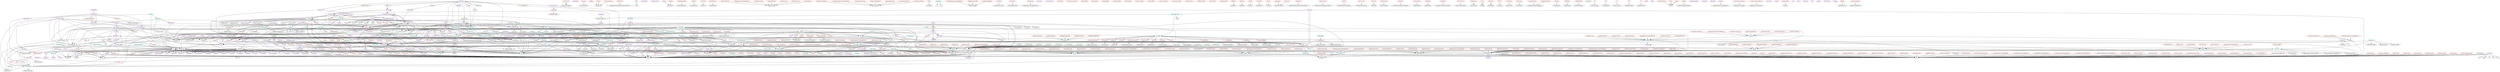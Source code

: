 digraph alltypes {
	subgraph ast {
		subgraph rule{
		Rule	[shape=oval, color=darkviolet, label="Rule"];
		Rule -> Annotation;
		Rule -> Target;
		Rule -> Dependencies;
		Rule -> Type;
		Rule -> Command;
		}
		subgraph command{
		Command	[shape=oval, color=darkviolet, label="Command"];
		Command -> MakeString;
		Command -> CommandOpts;
		}
		subgraph commandopts{
		CommandOpts	[shape=oval, color=darkviolet, label="CommandOpts"];
		}
		subgraph type{
		Type	[shape=oval, color=darkviolet, label="Type"];
		}
		subgraph makefile{
		Makefile	[shape=oval, color=darkgreen, label="Makefile"];
		Makefile -> Rule;
		}
		subgraph annotation{
		Annotation	[shape=oval, color=red2, label="Annotation"];
		Annotation -> Comment;
		}
		subgraph target{
		Target	[shape=oval, color=red2, label="Target"];
		Target -> MakeString;
		}
		subgraph dependencies{
		Dependencies	[shape=oval, color=red2, label="Dependencies"];
		Dependencies -> Target;
		}
	}
	subgraph helpers {
	}
	subgraph import {
	}
	subgraph makestring {
		subgraph makestring{
		MakeString	[shape=oval, color=darkviolet, label="MakeString"];
		MakeString -> String;
		}
		subgraph mvar{
		MVar	[shape=oval, color=darkviolet, label="MVar"];
		MVar -> VarName;
		MVar -> VarVal;
		}
		subgraph varname{
		VarName	[shape=oval, color=red2, label="VarName"];
		VarName -> String;
		}
		subgraph varval{
		VarVal	[shape=oval, color=red2, label="VarVal"];
		VarVal -> String;
		}
	}
	subgraph print {
	}
	subgraph drails {
	}
	subgraph odelibraries {
	}
	subgraph code {
	}
	subgraph codebaes {
	}
	subgraph codedefinition {
		subgraph definitiontype{
		DefinitionType	[shape=oval, color=cyan3, label="DefinitionType"];
		DefinitionType -> CodeChunk;
		DefinitionType -> CodeExpr;
		DefinitionType -> DefinitionType;
		}
	}
	subgraph contraintmaps {
		subgraph constraintce{
		ConstraintCE	[shape=oval, color=red2, label="ConstraintCE"];
		ConstraintCE -> ConstraintCodeExpr;
		}
		subgraph constraintcemap{
		ConstraintCEMap	[shape=oval, color=red2, label="ConstraintCEMap"];
		ConstraintCEMap -> MapUIDConstraintCE;
		}
	}
	subgraph namedargument {
		subgraph namedargument{
		NamedArgument	[shape=oval, color=darkgreen, label="NamedArgument"];
		NamedArgument -> QuantityDict;
		}
	}
	subgraph parameter {
		subgraph passby{
		PassBy	[shape=oval, color=cyan3, label="PassBy"];
		PassBy -> CodeChunk;
		PassBy -> PassBy;
		}
	}
	subgraph ast {
		subgraph docconfig{
		DocConfig	[shape=oval, color=cyan3, label="DocConfig"];
		DocConfig -> String;
		DocConfig -> Bool;
		}
		subgraph buildname{
		BuildName	[shape=oval, color=darkviolet, label="BuildName"];
		BuildName -> BuildName;
		BuildName -> Ext;
		}
		subgraph ext{
		Ext	[shape=oval, color=darkviolet, label="Ext"];
		Ext -> MakeString;
		}
		subgraph builddependencies{
		BuildDependencies	[shape=oval, color=darkviolet, label="BuildDependencies"];
		BuildDependencies -> BuildName;
		}
		subgraph buildconfig{
		BuildConfig	[shape=oval, color=darkviolet, label="BuildConfig"];
		}
		subgraph runtype{
		RunType	[shape=oval, color=darkviolet, label="RunType"];
		RunType -> CommandFragment;
		}
		subgraph runnable{
		Runnable	[shape=oval, color=darkviolet, label="Runnable"];
		Runnable -> BuildName;
		Runnable -> NameOpts;
		Runnable -> RunType;
		}
		subgraph commandfragment{
		CommandFragment	[shape=oval, color=red2, label="CommandFragment"];
		CommandFragment -> MakeString;
		}
		subgraph buildcommand{
		BuildCommand	[shape=oval, color=red2, label="BuildCommand"];
		BuildCommand -> CommandFragment;
		}
		subgraph interpretercommand{
		InterpreterCommand	[shape=oval, color=red2, label="InterpreterCommand"];
		InterpreterCommand -> String;
		}
		subgraph interpreteroption{
		InterpreterOption	[shape=oval, color=red2, label="InterpreterOption"];
		InterpreterOption -> String;
		}
	}
	subgraph import {
		subgraph codeharness{
		CodeHarness	[shape=oval, color=cyan3, label="CodeHarness"];
		CodeHarness -> MaybeBuildConfig;
		CodeHarness -> MaybeRunnable;
		CodeHarness -> GOOLState;
		CodeHarness -> ProgData;
		CodeHarness -> MaybeDocConfig;
		}
	}
	subgraph import {
		subgraph optimizechoice{
		OptimizeChoice	[shape=oval, color=red2, label="OptimizeChoice"];
		OptimizeChoice -> Doc;
		}
		subgraph projname{
		ProjName	[shape=oval, color=red2, label="ProjName"];
		ProjName -> String;
		}
	}
	subgraph csarprendererh {
		subgraph csharpprojecta{
		CSharpProjecta	[shape=oval, color=darkgreen, label="CSharpProjecta"];
		CSharpProjecta -> a;
		}
		subgraph packagecsharpproject{
		PackageCSharpProject	[shape=oval, color=red2, label="PackageCSharpProject"];
		PackageCSharpProject -> PackData;
		}
		subgraph auxiliarycsharpproject{
		AuxiliaryCSharpProject	[shape=oval, color=red2, label="AuxiliaryCSharpProject"];
		AuxiliaryCSharpProject -> AuxData;
		}
		subgraph auxhelpercsharpproject{
		AuxHelperCSharpProject	[shape=oval, color=red2, label="AuxHelperCSharpProject"];
		AuxHelperCSharpProject -> Doc;
		}
	}
	subgraph cpprenderer {
		subgraph cppprojecta{
		CppProjecta	[shape=oval, color=darkgreen, label="CppProjecta"];
		CppProjecta -> a;
		}
		subgraph packagecppproject{
		PackageCppProject	[shape=oval, color=red2, label="PackageCppProject"];
		PackageCppProject -> PackData;
		}
		subgraph auxiliarycppproject{
		AuxiliaryCppProject	[shape=oval, color=red2, label="AuxiliaryCppProject"];
		AuxiliaryCppProject -> AuxData;
		}
		subgraph auxhelpercppproject{
		AuxHelperCppProject	[shape=oval, color=red2, label="AuxHelperCppProject"];
		AuxHelperCppProject -> Doc;
		}
	}
	subgraph javarenderer {
		subgraph javaprojecta{
		JavaProjecta	[shape=oval, color=darkgreen, label="JavaProjecta"];
		JavaProjecta -> a;
		}
		subgraph packagejavaproject{
		PackageJavaProject	[shape=oval, color=red2, label="PackageJavaProject"];
		PackageJavaProject -> PackData;
		}
		subgraph auxiliaryjavaproject{
		AuxiliaryJavaProject	[shape=oval, color=red2, label="AuxiliaryJavaProject"];
		AuxiliaryJavaProject -> AuxData;
		}
		subgraph auxhelperjavaproject{
		AuxHelperJavaProject	[shape=oval, color=red2, label="AuxHelperJavaProject"];
		AuxHelperJavaProject -> Doc;
		}
	}
	subgraph languagepolymorpich {
	}
	subgraph pytonrendererh {
		subgraph pythonprojecta{
		PythonProjecta	[shape=oval, color=darkgreen, label="PythonProjecta"];
		PythonProjecta -> a;
		}
		subgraph packagepythonproject{
		PackagePythonProject	[shape=oval, color=red2, label="PackagePythonProject"];
		PackagePythonProject -> PackData;
		}
		subgraph auxiliarypythonproject{
		AuxiliaryPythonProject	[shape=oval, color=red2, label="AuxiliaryPythonProject"];
		AuxiliaryPythonProject -> AuxData;
		}
		subgraph auxhelperpythonproject{
		AuxHelperPythonProject	[shape=oval, color=red2, label="AuxHelperPythonProject"];
		AuxHelperPythonProject -> Doc;
		}
	}
	subgraph swiftrenderer {
		subgraph swiftprojecta{
		SwiftProjecta	[shape=oval, color=darkgreen, label="SwiftProjecta"];
		SwiftProjecta -> a;
		}
		subgraph packageswiftproject{
		PackageSwiftProject	[shape=oval, color=red2, label="PackageSwiftProject"];
		PackageSwiftProject -> PackData;
		}
		subgraph auxiliaryswiftproject{
		AuxiliarySwiftProject	[shape=oval, color=red2, label="AuxiliarySwiftProject"];
		AuxiliarySwiftProject -> AuxData;
		}
		subgraph auxhelperswiftproject{
		AuxHelperSwiftProject	[shape=oval, color=red2, label="AuxHelperSwiftProject"];
		AuxHelperSwiftProject -> Doc;
		}
	}
	subgraph clasinterfaces {
		subgraph readmeinfo{
		ReadMeInfo	[shape=oval, color=cyan3, label="ReadMeInfo"];
		ReadMeInfo -> LangAbbrev;
		ReadMeInfo -> LangVers;
		ReadMeInfo -> MaybeString;
		ReadMeInfo -> ImplementationType;
		ReadMeInfo -> Name;
		ReadMeInfo -> FilePath;
		ReadMeInfo -> Contributor;
		ReadMeInfo -> CaseName;
		ReadMeInfo -> ExamplePurpose;
		ReadMeInfo -> ExampleDescr;
		ReadMeInfo -> Int;
		ReadMeInfo -> InFile;
		}
		subgraph langabbrev{
		LangAbbrev	[shape=oval, color=red2, label="LangAbbrev"];
		LangAbbrev -> String;
		}
		subgraph langvers{
		LangVers	[shape=oval, color=red2, label="LangVers"];
		LangVers -> String;
		}
		subgraph casename{
		CaseName	[shape=oval, color=red2, label="CaseName"];
		CaseName -> String;
		}
		subgraph examplepurpose{
		ExamplePurpose	[shape=oval, color=red2, label="ExamplePurpose"];
		ExamplePurpose -> String;
		}
		subgraph exampledescr{
		ExampleDescr	[shape=oval, color=red2, label="ExampleDescr"];
		ExampleDescr -> String;
		}
		subgraph contributor{
		Contributor	[shape=oval, color=red2, label="Contributor"];
		Contributor -> String;
		}
		subgraph infile{
		InFile	[shape=oval, color=red2, label="InFile"];
		InFile -> String;
		}
		subgraph outfile{
		OutFile	[shape=oval, color=red2, label="OutFile"];
		OutFile -> String;
		}
	}
	subgraph data {
		subgraph auxdata{
		AuxData	[shape=oval, color=cyan3, label="AuxData"];
		AuxData -> FilePath;
		AuxData -> Doc;
		}
		subgraph packdata{
		PackData	[shape=oval, color=cyan3, label="PackData"];
		PackData -> ProgData;
		PackData -> AuxData;
		}
	}
	subgraph languagerenderer {
	}
	subgraph configparers {
		subgraph configuration{
		Configuration	[shape=oval, color=cyan3, label="Configuration"];
		Configuration -> String;
		Configuration -> MaybeString;
		Configuration -> Options;
		}
	}
	subgraph comments {
	}
	subgraph conceptmatch {
	}
	subgraph decriptionss {
	}
	subgraph drailstates {
		subgraph drasilstate{
		DrasilState	[shape=oval, color=cyan3, label="DrasilState"];
		DrasilState -> CodeSpec;
		DrasilState -> Modularity;
		DrasilState -> ImplementationType;
		DrasilState -> Structure;
		DrasilState -> ConstantStructure;
		DrasilState -> ConstantRepr;
		DrasilState -> MatchedConceptMap;
		DrasilState -> MatchedSpaces;
		DrasilState -> ConstraintBehaviour;
		DrasilState -> Comments;
		DrasilState -> Verbosity;
		DrasilState -> String;
		DrasilState -> Logging;
		DrasilState -> AuxFile;
		DrasilState -> Expr;
		DrasilState -> InternalConceptName;
		DrasilState -> Mod;
		DrasilState -> Name;
		DrasilState -> ExtLibMap;
		DrasilState -> FilePath;
		DrasilState -> ModExportMap;
		DrasilState -> ClassDefinitionMap;
		DrasilState -> SetName;
		DrasilState -> Int;
		DrasilState -> Doc;
		DrasilState -> Space;
		}
		subgraph matchedspaces{
		MatchedSpaces	[shape=oval, color=red2, label="MatchedSpaces"];
		MatchedSpaces -> SpaceGenStateCodeType;
		}
		subgraph extlibmap{
		ExtLibMap	[shape=oval, color=red2, label="ExtLibMap"];
		ExtLibMap -> MapStringExtLibState;
		}
		subgraph modexportmap{
		ModExportMap	[shape=oval, color=red2, label="ModExportMap"];
		ModExportMap -> MapStringString;
		}
		subgraph classdefinitionmap{
		ClassDefinitionMap	[shape=oval, color=red2, label="ClassDefinitionMap"];
		ClassDefinitionMap -> MapStringString;
		}
		subgraph genstate{
		GenState	[shape=oval, color=red2, label="GenState"];
		GenState -> StateDrasilState;
		}
		subgraph modexp{
		ModExp	[shape=oval, color=red2, label="ModExp"];
		ModExp -> StringString;
		}
		subgraph classdef{
		ClassDef	[shape=oval, color=red2, label="ClassDef"];
		ClassDef -> StringString;
		}
	}
	subgraph functioncalls {
	}
	subgraph genode {
		subgraph odegeninfo{
		ODEGenInfo	[shape=oval, color=red2, label="ODEGenInfo"];
		ODEGenInfo -> MaybeFilePathNameExtLibStateNameVersion;
		}
	}
	subgraph generategool {
		subgraph classtype{
		ClassType	[shape=oval, color=darkviolet, label="ClassType"];
		ClassType -> OOProg;
		ClassType -> r;
		ClassType -> ClassType;
		ClassType -> Name;
		ClassType -> Maybe;
		ClassType -> Description;
		}
	}
	subgraph generator {
	}
	subgraph helpers {
	}
	subgraph import {
	}
	subgraph logging {
	}
	subgraph modules {
		subgraph calctype{
		CalcType	[shape=oval, color=darkviolet, label="CalcType"];
		CalcType -> OOProg;
		CalcType -> r;
		CalcType -> CalcType;
		CalcType -> CodeDefinition;
		CalcType -> CodeExpr;
		}
		subgraph constraintce{
		ConstraintCE	[shape=oval, color=red2, label="ConstraintCE"];
		ConstraintCE -> ConstraintCodeExpr;
		}
	}
	subgraph parameters {
		subgraph paramtype{
		ParamType	[shape=oval, color=darkviolet, label="ParamType"];
		ParamType -> ParamType;
		ParamType -> Bool;
		}
	}
	subgraph readinput {
	}
	subgraph spacematch {
	}
	subgraph writeinput {
	}
	subgraph writereadme {
	}
	subgraph code {
		subgraph code{
		Code	[shape=oval, color=darkgreen, label="Code"];
		Code -> FilePath;
		}
	}
	subgraph codegeneration {
	}
	subgraph codequantitydicts {
	}
	subgraph datadecs {
		subgraph datadesc_{
		DataDesc_	[shape=oval, color=darkviolet, label="DataDesc_"];
		DataDesc_ -> Data_;
		DataDesc_ -> Delimiter;
		DataDesc_ -> DataDesc_;
		}
		subgraph data_{
		Data_	[shape=oval, color=darkviolet, label="Data_"];
		Data_ -> DataItem_;
		}
		subgraph dataitem_{
		DataItem_	[shape=oval, color=darkviolet, label="DataItem_"];
		}
		subgraph data{
		Data	[shape=oval, color=darkviolet, label="Data"];
		Data -> DataItem;
		}
		subgraph linepattern{
		LinePattern	[shape=oval, color=darkviolet, label="LinePattern"];
		LinePattern -> DataItem;
		}
		subgraph dataitem{
		DataItem	[shape=oval, color=red2, label="DataItem"];
		DataItem -> CodeVarChunk;
		}
		subgraph delimiter{
		Delimiter	[shape=oval, color=red2, label="Delimiter"];
		Delimiter -> String;
		}
		subgraph datadesc{
		DataDesc	[shape=oval, color=red2, label="DataDesc"];
		DataDesc -> Data;
		}
		subgraph delim{
		Delim	[shape=oval, color=red2, label="Delim"];
		Delim -> Char;
		}
	}
	subgraph extlibimport {
		subgraph extlibstate{
		ExtLibState	[shape=oval, color=cyan3, label="ExtLibState"];
		ExtLibState -> Mod;
		ExtLibState -> FuncStmt;
		ExtLibState -> Name;
		ExtLibState -> String;
		}
	}
	subgraph externallibrary {
		subgraph step{
		Step	[shape=oval, color=darkviolet, label="Step"];
		Step -> FunctionInterface;
		Step -> NonEmpty;
		Step -> CodeExpr;
		Step -> Condition;
		Step -> Step;
		Step -> CodeVarChunk;
		Step -> FuncStmt;
		}
		subgraph functioninterface{
		FunctionInterface	[shape=oval, color=darkviolet, label="FunctionInterface"];
		FunctionInterface -> NonEmpty;
		FunctionInterface -> Requires;
		FunctionInterface -> FuncType;
		FunctionInterface -> CodeFuncChunk;
		FunctionInterface -> Argument;
		FunctionInterface -> Maybe;
		FunctionInterface -> Result;
		}
		subgraph result{
		Result	[shape=oval, color=darkviolet, label="Result"];
		Result -> CodeVarChunk;
		}
		subgraph argument{
		Argument	[shape=oval, color=darkviolet, label="Argument"];
		Argument -> Maybe;
		Argument -> NamedArgument;
		Argument -> ArgumentInfo;
		}
		subgraph argumentinfo{
		ArgumentInfo	[shape=oval, color=darkviolet, label="ArgumentInfo"];
		ArgumentInfo -> CodeExpr;
		ArgumentInfo -> Space;
		ArgumentInfo -> Maybe;
		ArgumentInfo -> CodeVarChunk;
		ArgumentInfo -> CodeFuncChunk;
		ArgumentInfo -> Parameter;
		ArgumentInfo -> Step;
		ArgumentInfo -> Requires;
		ArgumentInfo -> Description;
		ArgumentInfo -> ClassInfo;
		ArgumentInfo -> NonEmpty;
		}
		subgraph parameter{
		Parameter	[shape=oval, color=darkviolet, label="Parameter"];
		Parameter -> ParameterChunk;
		Parameter -> Space;
		}
		subgraph classinfo{
		ClassInfo	[shape=oval, color=darkviolet, label="ClassInfo"];
		ClassInfo -> MethodInfo;
		ClassInfo -> String;
		}
		subgraph methodinfo{
		MethodInfo	[shape=oval, color=darkviolet, label="MethodInfo"];
		MethodInfo -> Description;
		MethodInfo -> Parameter;
		MethodInfo -> Step;
		MethodInfo -> CodeFuncChunk;
		MethodInfo -> Maybe;
		MethodInfo -> NonEmpty;
		}
		subgraph functype{
		FuncType	[shape=oval, color=darkviolet, label="FuncType"];
		FuncType -> CodeVarChunk;
		FuncType -> StepGroup;
		FuncType -> ExternalLibrary;
		}
		subgraph condition{
		Condition	[shape=oval, color=red2, label="Condition"];
		Condition -> CodeExpr;
		}
		subgraph requires{
		Requires	[shape=oval, color=red2, label="Requires"];
		Requires -> String;
		}
		subgraph externallibrary{
		ExternalLibrary	[shape=oval, color=red2, label="ExternalLibrary"];
		ExternalLibrary -> StepGroup;
		}
		subgraph stepgroup{
		StepGroup	[shape=oval, color=red2, label="StepGroup"];
		StepGroup -> NonEmptyStep;
		}
	}
	subgraph externallibrarycall {
		subgraph stepgroupfill{
		StepGroupFill	[shape=oval, color=darkviolet, label="StepGroupFill"];
		StepGroupFill -> Int;
		StepGroupFill -> StepFill;
		}
		subgraph stepfill{
		StepFill	[shape=oval, color=darkviolet, label="StepFill"];
		StepFill -> FunctionIntFill;
		StepFill -> NonEmpty;
		StepFill -> CodeExpr;
		StepFill -> StepFill;
		StepFill -> CodeVarChunk;
		}
		subgraph argumentfill{
		ArgumentFill	[shape=oval, color=darkviolet, label="ArgumentFill"];
		ArgumentFill -> Maybe;
		ArgumentFill -> NamedArgument;
		ArgumentFill -> CodeExpr;
		}
		subgraph parameterfill{
		ParameterFill	[shape=oval, color=darkviolet, label="ParameterFill"];
		ParameterFill -> ParameterChunk;
		}
		subgraph classinfofill{
		ClassInfoFill	[shape=oval, color=darkviolet, label="ClassInfoFill"];
		ClassInfoFill -> MethodInfoFill;
		}
		subgraph methodinfofill{
		MethodInfoFill	[shape=oval, color=darkviolet, label="MethodInfoFill"];
		MethodInfoFill -> ParameterFill;
		MethodInfoFill -> Initializer;
		MethodInfoFill -> StepFill;
		MethodInfoFill -> NonEmpty;
		MethodInfoFill -> StepGroupFill;
		MethodInfoFill -> ExternalLibraryCall;
		}
		subgraph functionintfill{
		FunctionIntFill	[shape=oval, color=darkgreen, label="FunctionIntFill"];
		FunctionIntFill -> ArgumentFill;
		}
		subgraph externallibrarycall{
		ExternalLibraryCall	[shape=oval, color=red2, label="ExternalLibraryCall"];
		ExternalLibraryCall -> StepGroupFill;
		}
	}
	subgraph lang {
		subgraph lang{
		Lang	[shape=oval, color=darkviolet, label="Lang"];
		}
	}
	subgraph odeinfo {
		subgraph odeinfo{
		ODEInfo	[shape=oval, color=cyan3, label="ODEInfo"];
		ODEInfo -> CodeVarChunk;
		ODEInfo -> CodeExpr;
		ODEInfo -> ODEOptions;
		}
		subgraph odeoptions{
		ODEOptions	[shape=oval, color=cyan3, label="ODEOptions"];
		ODEOptions -> ODEMethod;
		ODEOptions -> CodeExpr;
		}
		subgraph odemethod{
		ODEMethod	[shape=oval, color=darkviolet, label="ODEMethod"];
		ODEMethod -> DifferentialModel;
		ODEMethod -> CodeExpr;
		}
	}
	subgraph odelibpckg {
		subgraph odelibpckg{
		ODELibPckg	[shape=oval, color=cyan3, label="ODELibPckg"];
		ODELibPckg -> Name;
		ODELibPckg -> Version;
		ODELibPckg -> ExternalLibrary;
		ODELibPckg -> ODEInfoExternalLibraryCall;
		ODELibPckg -> MaybeFilePath;
		ODELibPckg -> Lang;
		}
	}
	subgraph coicehs {
		subgraph choices{
		Choices	[shape=oval, color=cyan3, label="Choices"];
		Choices -> Lang;
		Choices -> Architecture;
		Choices -> DataInfo;
		Choices -> Maps;
		Choices -> OptionalFeatures;
		Choices -> Constraints;
		Choices -> ExtLib;
		Choices -> InternalConceptName;
		Choices -> Int;
		}
		subgraph architecture{
		Architecture	[shape=oval, color=cyan3, label="Architecture"];
		Architecture -> Modularity;
		Architecture -> ImplementationType;
		}
		subgraph datainfo{
		DataInfo	[shape=oval, color=cyan3, label="DataInfo"];
		DataInfo -> Structure;
		DataInfo -> ConstantStructure;
		DataInfo -> ConstantRepr;
		}
		subgraph maps{
		Maps	[shape=oval, color=cyan3, label="Maps"];
		Maps -> ConceptMatchMap;
		Maps -> SpaceMatch;
		}
		subgraph optionalfeatures{
		OptionalFeatures	[shape=oval, color=cyan3, label="OptionalFeatures"];
		OptionalFeatures -> DocConfig;
		OptionalFeatures -> LogConfig;
		OptionalFeatures -> AuxFile;
		}
		subgraph docconfig{
		DocConfig	[shape=oval, color=cyan3, label="DocConfig"];
		DocConfig -> Comments;
		DocConfig -> Verbosity;
		DocConfig -> Visibility;
		}
		subgraph logconfig{
		LogConfig	[shape=oval, color=cyan3, label="LogConfig"];
		LogConfig -> Logging;
		LogConfig -> FilePath;
		}
		subgraph constraints{
		Constraints	[shape=oval, color=cyan3, label="Constraints"];
		Constraints -> ConstraintBehaviour;
		}
		subgraph modularity{
		Modularity	[shape=oval, color=darkviolet, label="Modularity"];
		}
		subgraph implementationtype{
		ImplementationType	[shape=oval, color=darkviolet, label="ImplementationType"];
		}
		subgraph structure{
		Structure	[shape=oval, color=darkviolet, label="Structure"];
		}
		subgraph constantstructure{
		ConstantStructure	[shape=oval, color=darkviolet, label="ConstantStructure"];
		}
		subgraph constantrepr{
		ConstantRepr	[shape=oval, color=darkviolet, label="ConstantRepr"];
		}
		subgraph codeconcept{
		CodeConcept	[shape=oval, color=darkviolet, label="CodeConcept"];
		}
		subgraph comments{
		Comments	[shape=oval, color=darkviolet, label="Comments"];
		}
		subgraph verbosity{
		Verbosity	[shape=oval, color=darkviolet, label="Verbosity"];
		}
		subgraph visibility{
		Visibility	[shape=oval, color=darkviolet, label="Visibility"];
		}
		subgraph logging{
		Logging	[shape=oval, color=darkviolet, label="Logging"];
		}
		subgraph auxfile{
		AuxFile	[shape=oval, color=darkviolet, label="AuxFile"];
		AuxFile -> FilePath;
		}
		subgraph constraintbehaviour{
		ConstraintBehaviour	[shape=oval, color=darkviolet, label="ConstraintBehaviour"];
		}
		subgraph internalconcept{
		InternalConcept	[shape=oval, color=darkviolet, label="InternalConcept"];
		}
		subgraph extlib{
		ExtLib	[shape=oval, color=darkgreen, label="ExtLib"];
		}
		subgraph conceptmatchmap{
		ConceptMatchMap	[shape=oval, color=red2, label="ConceptMatchMap"];
		ConceptMatchMap -> MapUIDCodeConcept;
		}
		subgraph matchedconceptmap{
		MatchedConceptMap	[shape=oval, color=red2, label="MatchedConceptMap"];
		MatchedConceptMap -> MapUIDCodeConcept;
		}
		subgraph spacematch{
		SpaceMatch	[shape=oval, color=red2, label="SpaceMatch"];
		SpaceMatch -> SpaceCodeType;
		}
	}
	subgraph code {
	}
	subgraph codespec {
		subgraph codespec{
		CodeSpec	[shape=oval, color=cyan3, label="CodeSpec"];
		CodeSpec -> Name;
		CodeSpec -> a;
		CodeSpec -> Purpose;
		CodeSpec -> Background;
		CodeSpec -> Input;
		CodeSpec -> Derived;
		CodeSpec -> Output;
		CodeSpec -> FilePath;
		CodeSpec -> Def;
		CodeSpec -> ConstraintCEMap;
		CodeSpec -> Const;
		CodeSpec -> ConstantMap;
		CodeSpec -> Mod;
		CodeSpec -> ChunkDB;
		}
		subgraph input{
		Input	[shape=oval, color=red2, label="Input"];
		Input -> CodeVarChunk;
		}
		subgraph output{
		Output	[shape=oval, color=red2, label="Output"];
		Output -> CodeVarChunk;
		}
		subgraph const{
		Const	[shape=oval, color=red2, label="Const"];
		Const -> CodeDefinition;
		}
		subgraph derived{
		Derived	[shape=oval, color=red2, label="Derived"];
		Derived -> CodeDefinition;
		}
		subgraph def{
		Def	[shape=oval, color=red2, label="Def"];
		Def -> CodeDefinition;
		}
		subgraph constantmap{
		ConstantMap	[shape=oval, color=red2, label="ConstantMap"];
		ConstantMap -> MapUIDCodeDefinition;
		}
		subgraph known{
		Known	[shape=oval, color=red2, label="Known"];
		Known -> CodeVarChunk;
		}
		subgraph need{
		Need	[shape=oval, color=red2, label="Need"];
		Need -> CodeVarChunk;
		}
	}
	subgraph mod {
		subgraph class{
		Class	[shape=oval, color=cyan3, label="Class"];
		Class -> Name;
		Class -> MaybeName;
		Class -> Description;
		Class -> StateVariable;
		Class -> Func;
		}
		subgraph statevariable{
		StateVariable	[shape=oval, color=cyan3, label="StateVariable"];
		StateVariable -> VisibilityTag;
		StateVariable -> CodeVarChunk;
		}
		subgraph mod{
		Mod	[shape=oval, color=darkviolet, label="Mod"];
		Mod -> Name;
		Mod -> Description;
		Mod -> Import;
		Mod -> Class;
		Mod -> Func;
		Mod -> Mod;
		}
		subgraph func{
		Func	[shape=oval, color=darkviolet, label="Func"];
		Func -> FuncDef;
		Func -> FuncData;
		Func -> Name;
		Func -> Description;
		Func -> DataDesc;
		Func -> Func;
		}
		subgraph funcdata{
		FuncData	[shape=oval, color=darkviolet, label="FuncData"];
		FuncData -> Name;
		FuncData -> Description;
		FuncData -> DataDesc;
		FuncData -> FuncData;
		}
		subgraph funcdef{
		FuncDef	[shape=oval, color=darkviolet, label="FuncDef"];
		FuncDef -> Name;
		FuncDef -> Description;
		FuncDef -> ParameterChunk;
		FuncDef -> Space;
		}
		subgraph funcstmt{
		FuncStmt	[shape=oval, color=darkviolet, label="FuncStmt"];
		FuncStmt -> CodeVarChunk;
		FuncStmt -> CodeExpr;
		FuncStmt -> FuncStmt;
		FuncStmt -> Integer;
		}
		subgraph name{
		Name	[shape=oval, color=red2, label="Name"];
		Name -> String;
		}
		subgraph description{
		Description	[shape=oval, color=red2, label="Description"];
		Description -> String;
		}
		subgraph import{
		Import	[shape=oval, color=red2, label="Import"];
		Import -> String;
		}
		subgraph version{
		Version	[shape=oval, color=red2, label="Version"];
		Version -> String;
		}
		subgraph initializer{
		Initializer	[shape=oval, color=red2, label="Initializer"];
		Initializer -> CodeVarChunkCodeExpr;
		}
	}
	subgraph filetetss {
	}
	subgraph helloworld {
	}
	subgraph helper {
	}
	subgraph main {
	}
	subgraph namegentets {
	}
	subgraph obervers {
	}
	subgraph patterntets {
	}
	subgraph vectortets {
	}
	subgraph languagestructure {
		subgraph comment{
		Comment	[shape=oval, color=red2, label="Comment"];
		Comment -> String;
		}
	}
	subgraph drails {
	}
	subgraph computation {
	}
	subgraph documentation {
	}
	subgraph education {
	}
	subgraph math {
	}
	subgraph pyicalpropertieshs {
	}
	subgraph pyicshs {
	}
	subgraph software {
	}
	subgraph solidmecanichs {
	}
	subgraph termodynamichs {
	}
	subgraph derivations {
	}
	subgraph pyicshs {
	}
	subgraph math {
	}
	subgraph pyicalpropertieshs {
	}
	subgraph pyicshs {
	}
	subgraph solidmecanichs {
	}
	subgraph termodynamichs {
	}
	subgraph products {
	}
	subgraph pyicshs {
	}
	subgraph pyicalpropertieshs {
	}
	subgraph pyicshs {
	}
	subgraph solidmecanichs {
	}
	subgraph termodynamichs {
	}
	subgraph citations {
	}
	subgraph contraintss {
	}
	subgraph people {
	}
	subgraph si_units {
	}
	subgraph cunkdbh {
		subgraph chunkdb{
		ChunkDB	[shape=oval, color=cyan3, label="ChunkDB"];
		ChunkDB -> SymbolMap;
		ChunkDB -> TermMap;
		ChunkDB -> ConceptMap;
		ChunkDB -> UnitMap;
		ChunkDB -> TraceMap;
		ChunkDB -> RefbyMap;
		ChunkDB -> DatadefnMap;
		ChunkDB -> InsModelMap;
		ChunkDB -> GendefMap;
		ChunkDB -> TheoryModelMap;
		ChunkDB -> ConceptInstanceMap;
		ChunkDB -> SectionMap;
		ChunkDB -> LabelledContentMap;
		ChunkDB -> ReferenceMap;
		}
		subgraph umapa{
		UMapa	[shape=oval, color=red2, label="UMapa"];
		UMapa -> MapUIDaInt;
		}
		subgraph symbolmap{
		SymbolMap	[shape=oval, color=red2, label="SymbolMap"];
		SymbolMap -> UMapQuantityDict;
		}
		subgraph conceptmap{
		ConceptMap	[shape=oval, color=red2, label="ConceptMap"];
		ConceptMap -> UMapConceptChunk;
		}
		subgraph unitmap{
		UnitMap	[shape=oval, color=red2, label="UnitMap"];
		UnitMap -> UMapUnitDefn;
		}
		subgraph termmap{
		TermMap	[shape=oval, color=red2, label="TermMap"];
		TermMap -> UMapIdeaDict;
		}
		subgraph tracemap{
		TraceMap	[shape=oval, color=red2, label="TraceMap"];
		TraceMap -> MapUIDUID;
		}
		subgraph refbymap{
		RefbyMap	[shape=oval, color=red2, label="RefbyMap"];
		RefbyMap -> MapUIDUID;
		}
		subgraph datadefnmap{
		DatadefnMap	[shape=oval, color=red2, label="DatadefnMap"];
		DatadefnMap -> UMapDataDefinition;
		}
		subgraph insmodelmap{
		InsModelMap	[shape=oval, color=red2, label="InsModelMap"];
		InsModelMap -> UMapInstanceModel;
		}
		subgraph gendefmap{
		GendefMap	[shape=oval, color=red2, label="GendefMap"];
		GendefMap -> UMapGenDefn;
		}
		subgraph theorymodelmap{
		TheoryModelMap	[shape=oval, color=red2, label="TheoryModelMap"];
		TheoryModelMap -> UMapTheoryModel;
		}
		subgraph conceptinstancemap{
		ConceptInstanceMap	[shape=oval, color=red2, label="ConceptInstanceMap"];
		ConceptInstanceMap -> UMapConceptInstance;
		}
		subgraph sectionmap{
		SectionMap	[shape=oval, color=red2, label="SectionMap"];
		SectionMap -> UMapSection;
		}
		subgraph labelledcontentmap{
		LabelledContentMap	[shape=oval, color=red2, label="LabelledContentMap"];
		LabelledContentMap -> UMapLabelledContent;
		}
		subgraph referencemap{
		ReferenceMap	[shape=oval, color=red2, label="ReferenceMap"];
		ReferenceMap -> UMapReference;
		}
	}
	subgraph dump {
		subgraph chunktype{
		ChunkType	[shape=oval, color=red2, label="ChunkType"];
		ChunkType -> String;
		}
		subgraph dumpedchunkdb{
		DumpedChunkDB	[shape=oval, color=red2, label="DumpedChunkDB"];
		DumpedChunkDB -> MapChunkTypeUID;
		}
	}
	subgraph drails {
	}
	subgraph notebook {
	}
	subgraph references {
	}
	subgraph srs {
	}
	subgraph core {
		subgraph lsnchapter{
		LsnChapter	[shape=oval, color=darkviolet, label="LsnChapter"];
		LsnChapter -> Intro;
		LsnChapter -> LearnObj;
		LsnChapter -> Review;
		LsnChapter -> CaseProb;
		LsnChapter -> Example;
		LsnChapter -> Smmry;
		LsnChapter -> Apndx;
		}
		subgraph apndx{
		Apndx	[shape=oval, color=darkgreen, label="Apndx"];
		}
		subgraph intro{
		Intro	[shape=oval, color=darkgreen, label="Intro"];
		Intro -> Contents;
		}
		subgraph learnobj{
		LearnObj	[shape=oval, color=darkgreen, label="LearnObj"];
		LearnObj -> Contents;
		}
		subgraph review{
		Review	[shape=oval, color=darkgreen, label="Review"];
		Review -> Contents;
		}
		subgraph caseprob{
		CaseProb	[shape=oval, color=darkgreen, label="CaseProb"];
		CaseProb -> Contents;
		}
		subgraph example{
		Example	[shape=oval, color=darkgreen, label="Example"];
		Example -> Contents;
		}
		subgraph smmry{
		Smmry	[shape=oval, color=darkgreen, label="Smmry"];
		Smmry -> Contents;
		}
		subgraph lsndesc{
		LsnDesc	[shape=oval, color=red2, label="LsnDesc"];
		LsnDesc -> LsnChapter;
		}
	}
	subgraph documentlanguage {
	}
	subgraph lndecls {
		subgraph lsnchapter{
		LsnChapter	[shape=oval, color=darkviolet, label="LsnChapter"];
		LsnChapter -> Intro;
		LsnChapter -> LearnObj;
		LsnChapter -> Review;
		LsnChapter -> CaseProb;
		LsnChapter -> Example;
		LsnChapter -> Smmry;
		LsnChapter -> Apndx;
		LsnChapter -> SystemInformation;
		LsnChapter -> LsnDecl;
		LsnChapter -> LsnDesc;
		}
		subgraph lsndecl{
		LsnDecl	[shape=oval, color=red2, label="LsnDecl"];
		LsnDecl -> LsnChapter;
		}
	}
	subgraph core {
		subgraph docsection{
		DocSection	[shape=oval, color=darkviolet, label="DocSection"];
		DocSection -> RefSec;
		DocSection -> IntroSec;
		DocSection -> StkhldrSec;
		DocSection -> GSDSec;
		DocSection -> SSDSec;
		DocSection -> ReqrmntSec;
		DocSection -> LCsSec;
		DocSection -> UCsSec;
		DocSection -> TraceabilitySec;
		DocSection -> AuxConstntSec;
		DocSection -> AppndxSec;
		DocSection -> OffShelfSolnsSec;
		}
		subgraph refsec{
		RefSec	[shape=oval, color=darkviolet, label="RefSec"];
		RefSec -> Contents;
		RefSec -> RefTab;
		}
		subgraph reftab{
		RefTab	[shape=oval, color=darkviolet, label="RefTab"];
		RefTab -> RefTab;
		RefTab -> TUIntro;
		RefTab -> UnitDefn;
		RefTab -> LabelledContent;
		RefTab -> TSIntro;
		RefTab -> LFunc;
		}
		subgraph tsintro{
		TSIntro	[shape=oval, color=darkviolet, label="TSIntro"];
		TSIntro -> TConvention;
		}
		subgraph tconvention{
		TConvention	[shape=oval, color=darkviolet, label="TConvention"];
		TConvention -> Emphasis;
		}
		subgraph emphasis{
		Emphasis	[shape=oval, color=darkviolet, label="Emphasis"];
		}
		subgraph literature{
		Literature	[shape=oval, color=darkviolet, label="Literature"];
		Literature -> Topic;
		}
		subgraph tuintro{
		TUIntro	[shape=oval, color=darkviolet, label="TUIntro"];
		}
		subgraph lfunc{
		LFunc	[shape=oval, color=darkviolet, label="LFunc"];
		LFunc -> LFunc;
		LFunc -> DefinedQuantityDict;
		}
		subgraph introsec{
		IntroSec	[shape=oval, color=darkviolet, label="IntroSec"];
		IntroSec -> Sentence;
		IntroSec -> IntroSub;
		}
		subgraph introsub{
		IntroSub	[shape=oval, color=darkviolet, label="IntroSub"];
		IntroSub -> Sentence;
		IntroSub -> IntroSub;
		IntroSub -> CI;
		IntroSub -> Section;
		}
		subgraph stkhldrsub{
		StkhldrSub	[shape=oval, color=darkviolet, label="StkhldrSub"];
		StkhldrSub -> CI;
		StkhldrSub -> Sentence;
		StkhldrSub -> StkhldrSub;
		}
		subgraph gsdsub{
		GSDSub	[shape=oval, color=darkviolet, label="GSDSub"];
		GSDSub -> Contents;
		GSDSub -> GSDSub;
		}
		subgraph ssdsub{
		SSDSub	[shape=oval, color=darkviolet, label="SSDSub"];
		SSDSub -> ProblemDescription;
		SSDSub -> SSDSub;
		SSDSub -> SolChSpec;
		}
		subgraph problemdescription{
		ProblemDescription	[shape=oval, color=darkviolet, label="ProblemDescription"];
		ProblemDescription -> Sentence;
		ProblemDescription -> Section;
		ProblemDescription -> PDSub;
		ProblemDescription -> ProblemDescription;
		}
		subgraph pdsub{
		PDSub	[shape=oval, color=darkviolet, label="PDSub"];
		PDSub -> Concept;
		PDSub -> c;
		PDSub -> Maybe;
		PDSub -> Sentence;
		PDSub -> PDSub;
		PDSub -> Idea;
		PDSub -> a;
		PDSub -> LabelledContent;
		PDSub -> Contents;
		PDSub -> ConceptInstance;
		}
		subgraph solchspec{
		SolChSpec	[shape=oval, color=darkviolet, label="SolChSpec"];
		SolChSpec -> SCSSub;
		SolChSpec -> SolChSpec;
		}
		subgraph scssub{
		SCSSub	[shape=oval, color=darkviolet, label="SCSSub"];
		SCSSub -> ConceptInstance;
		SCSSub -> SCSSub;
		SCSSub -> Sentence;
		SCSSub -> Fields;
		SCSSub -> TheoryModel;
		SCSSub -> GenDefn;
		SCSSub -> DerivationDisplay;
		SCSSub -> DataDefinition;
		}
		subgraph derivationdisplay{
		DerivationDisplay	[shape=oval, color=darkviolet, label="DerivationDisplay"];
		}
		subgraph reqssub{
		ReqsSub	[shape=oval, color=darkviolet, label="ReqsSub"];
		ReqsSub -> ConceptInstance;
		ReqsSub -> LabelledContent;
		ReqsSub -> ReqsSub;
		}
		subgraph traceconfig{
		TraceConfig	[shape=oval, color=darkviolet, label="TraceConfig"];
		TraceConfig -> UID;
		TraceConfig -> Sentence;
		TraceConfig -> TraceViewCat;
		TraceConfig -> TraceConfig;
		}
		subgraph auxconstntsec{
		AuxConstntSec	[shape=oval, color=darkviolet, label="AuxConstntSec"];
		AuxConstntSec -> CI;
		AuxConstntSec -> ConstQDef;
		}
		subgraph appndxsec{
		AppndxSec	[shape=oval, color=darkgreen, label="AppndxSec"];
		}
		subgraph stkhldrsec{
		StkhldrSec	[shape=oval, color=darkgreen, label="StkhldrSec"];
		StkhldrSec -> StkhldrSub;
		}
		subgraph gsdsec{
		GSDSec	[shape=oval, color=darkgreen, label="GSDSec"];
		GSDSec -> GSDSub;
		}
		subgraph ssdsec{
		SSDSec	[shape=oval, color=darkgreen, label="SSDSec"];
		SSDSec -> SSDSub;
		}
		subgraph reqrmntsec{
		ReqrmntSec	[shape=oval, color=darkgreen, label="ReqrmntSec"];
		ReqrmntSec -> ReqsSub;
		}
		subgraph lcssec{
		LCsSec	[shape=oval, color=darkgreen, label="LCsSec"];
		LCsSec -> ConceptInstance;
		}
		subgraph ucssec{
		UCsSec	[shape=oval, color=darkgreen, label="UCsSec"];
		UCsSec -> ConceptInstance;
		}
		subgraph traceabilitysec{
		TraceabilitySec	[shape=oval, color=darkgreen, label="TraceabilitySec"];
		TraceabilitySec -> TraceConfig;
		}
		subgraph offshelfsolnssec{
		OffShelfSolnsSec	[shape=oval, color=darkgreen, label="OffShelfSolnsSec"];
		OffShelfSolnsSec -> Contents;
		}
		subgraph system{
		System	[shape=oval, color=red2, label="System"];
		System -> Sentence;
		}
		subgraph dockind{
		DocKind	[shape=oval, color=red2, label="DocKind"];
		DocKind -> Sentence;
		}
		subgraph docdesc{
		DocDesc	[shape=oval, color=red2, label="DocDesc"];
		DocDesc -> DocSection;
		}
		subgraph topic{
		Topic	[shape=oval, color=red2, label="Topic"];
		Topic -> IdeaDict;
		}
	}
	subgraph definitions {
		subgraph field{
		Field	[shape=oval, color=darkviolet, label="Field"];
		Field -> Verbosity;
		Field -> InclUnits;
		}
		subgraph verbosity{
		Verbosity	[shape=oval, color=darkviolet, label="Verbosity"];
		}
		subgraph inclunits{
		InclUnits	[shape=oval, color=darkviolet, label="InclUnits"];
		}
		subgraph fields{
		Fields	[shape=oval, color=red2, label="Fields"];
		Fields -> Field;
		}
		subgraph modrow{
		ModRow	[shape=oval, color=red2, label="ModRow"];
		ModRow -> StringContents;
		}
	}
	subgraph traceabilitygraph {
	}
	subgraph traceabilitymatrix {
		subgraph traceviewcat{
		TraceViewCat	[shape=oval, color=red2, label="TraceViewCat"];
		TraceViewCat -> UIDChunkDBUID;
		}
	}
	subgraph units {
	}
	subgraph auxiliarycontantss {
	}
	subgraph generalsytdescs {
	}
	subgraph introduction {
	}
	subgraph referencematerial {
		subgraph plurality{
		Plurality	[shape=oval, color=darkviolet, label="Plurality"];
		Plurality -> NamedIdea;
		Plurality -> n;
		Plurality -> Plurality;
		Plurality -> Sentence;
		}
	}
	subgraph requirements {
	}
	subgraph specificsytemdescriptions {
	}
	subgraph stakeolderhs {
	}
	subgraph tableofabbandacronyms {
	}
	subgraph tableofcontents {
	}
	subgraph tableofsymbols {
	}
	subgraph tableofunits {
	}
	subgraph traceabilitymandgs {
	}
	subgraph docdecl {
		subgraph docsection{
		DocSection	[shape=oval, color=darkviolet, label="DocSection"];
		}
		subgraph ssdsub{
		SSDSub	[shape=oval, color=darkviolet, label="SSDSub"];
		SSDSub -> ProblemDescription;
		SSDSub -> SSDSub;
		SSDSub -> SolChSpec;
		}
		subgraph problemdescription{
		ProblemDescription	[shape=oval, color=darkviolet, label="ProblemDescription"];
		ProblemDescription -> Sentence;
		ProblemDescription -> Section;
		ProblemDescription -> PDSub;
		ProblemDescription -> ProblemDescription;
		}
		subgraph pdsub{
		PDSub	[shape=oval, color=darkviolet, label="PDSub"];
		PDSub -> Concept;
		PDSub -> c;
		PDSub -> Maybe;
		PDSub -> Sentence;
		PDSub -> PDSub;
		PDSub -> Idea;
		PDSub -> a;
		PDSub -> LabelledContent;
		PDSub -> Contents;
		}
		subgraph solchspec{
		SolChSpec	[shape=oval, color=darkviolet, label="SolChSpec"];
		SolChSpec -> SCSSub;
		SolChSpec -> SolChSpec;
		}
		subgraph scssub{
		SCSSub	[shape=oval, color=darkviolet, label="SCSSub"];
		SCSSub -> SCSSub;
		SCSSub -> Sentence;
		SCSSub -> Fields;
		SCSSub -> DerivationDisplay;
		SCSSub -> HasUncertainty;
		SCSSub -> c;
		SCSSub -> Quantity;
		SCSSub -> Constrained;
		SCSSub -> HasReasVal;
		SCSSub -> MayHaveUnit;
		SCSSub -> Contents;
		}
		subgraph reqssub{
		ReqsSub	[shape=oval, color=darkviolet, label="ReqsSub"];
		ReqsSub -> Sentence;
		ReqsSub -> LabelledContent;
		ReqsSub -> ReqsSub;
		ReqsSub -> SystemInformation;
		ReqsSub -> SRSDecl;
		ReqsSub -> DocDesc;
		}
		subgraph ssdsec{
		SSDSec	[shape=oval, color=darkgreen, label="SSDSec"];
		SSDSec -> SSDSub;
		}
		subgraph reqrmntsec{
		ReqrmntSec	[shape=oval, color=darkgreen, label="ReqrmntSec"];
		ReqrmntSec -> ReqsSub;
		}
		subgraph srsdecl{
		SRSDecl	[shape=oval, color=red2, label="SRSDecl"];
		SRSDecl -> DocSection;
		}
	}
	subgraph doclang {
	}
	subgraph documentlanguage {
	}
	subgraph extractdocdecs {
	}
	subgraph srsdocument {
	}
	subgraph tracetable {
	}
	subgraph main {
	}
	subgraph asumptionss {
	}
	subgraph body {
	}
	subgraph coicehs {
	}
	subgraph concepts {
	}
	subgraph datadefs {
	}
	subgraph derivations {
	}
	subgraph expresionss {
	}
	subgraph figures {
	}
	subgraph gendefs {
	}
	subgraph goals {
	}
	subgraph imods {
	}
	subgraph odes {
	}
	subgraph references {
	}
	subgraph requirements {
	}
	subgraph unitals {
	}
	subgraph main {
	}
	subgraph arbiter {
	}
	subgraph vector {
	}
	subgraph asumptionss {
	}
	subgraph body {
	}
	subgraph cangehs {
	}
	subgraph coicehs {
	}
	subgraph concepts {
	}
	subgraph datadefs {
	}
	subgraph derivations {
	}
	subgraph expresionss {
	}
	subgraph gdefs {
	}
	subgraph gendefs {
	}
	subgraph goals {
	}
	subgraph imods {
	}
	subgraph references {
	}
	subgraph requirements {
	}
	subgraph tmods {
	}
	subgraph unitals {
	}
	subgraph main {
	}
	subgraph asumptionss {
	}
	subgraph body {
	}
	subgraph cangehs {
	}
	subgraph coicehs {
	}
	subgraph concepts {
	}
	subgraph datadefs {
	}
	subgraph figures {
	}
	subgraph goals {
	}
	subgraph imods {
	}
	subgraph moduledefs {
	}
	subgraph references {
	}
	subgraph requirements {
	}
	subgraph symbols {
	}
	subgraph tmods {
	}
	subgraph unitals {
		subgraph glasstype{
		GlassType	[shape=oval, color=red2, label="GlassType"];
		GlassType -> IntegerCI;
		}
		subgraph glassthickness{
		GlassThickness	[shape=oval, color=red2, label="GlassThickness"];
		GlassThickness -> DoubleDouble;
		}
	}
	subgraph units {
	}
	subgraph main {
	}
	subgraph body {
	}
	subgraph coicehs {
	}
	subgraph heattranfers {
	}
	subgraph main {
	}
	subgraph asumptionss {
	}
	subgraph body {
	}
	subgraph cangehs {
	}
	subgraph coicehs {
	}
	subgraph concepts {
	}
	subgraph datadefs {
	}
	subgraph gendefs {
	}
	subgraph gensydescs {
	}
	subgraph imodel {
	}
	subgraph introsection {
	}
	subgraph odes {
	}
	subgraph references {
	}
	subgraph requirements {
	}
	subgraph spsydescs {
	}
	subgraph tmodel {
	}
	subgraph unitals {
	}
	subgraph main {
	}
	subgraph body {
	}
	subgraph caeprobs {
	}
	subgraph example {
	}
	subgraph figures {
	}
	subgraph learnobj {
	}
	subgraph main {
	}
	subgraph review {
	}
	subgraph asumptionss {
	}
	subgraph body {
	}
	subgraph coicehs {
	}
	subgraph concepts {
	}
	subgraph datadefs {
	}
	subgraph derivations {
	}
	subgraph expresionss {
	}
	subgraph figures {
	}
	subgraph gendefs {
	}
	subgraph goals {
	}
	subgraph imods {
	}
	subgraph references {
	}
	subgraph requirements {
	}
	subgraph unitals {
	}
	subgraph main {
	}
	subgraph body {
	}
	subgraph datadefs {
	}
	subgraph derivations {
	}
	subgraph expresionss {
	}
	subgraph figures {
	}
	subgraph gendefs {
	}
	subgraph goals {
	}
	subgraph imods {
	}
	subgraph requirements {
	}
	subgraph unitals {
	}
	subgraph main {
	}
	subgraph asumptionss {
	}
	subgraph baicexprss {
	}
	subgraph body {
	}
	subgraph cangehs {
	}
	subgraph coicehs {
	}
	subgraph datadefs {
	}
	subgraph defs {
	}
	subgraph figures {
	}
	subgraph gendefs {
	}
	subgraph goals {
	}
	subgraph imods {
	}
	subgraph references {
	}
	subgraph requirements {
	}
	subgraph tmods {
	}
	subgraph unitals {
	}
	subgraph main {
	}
	subgraph asumptionss {
	}
	subgraph body {
	}
	subgraph cangehs {
	}
	subgraph coicehs {
	}
	subgraph concepts {
	}
	subgraph datadefs {
	}
	subgraph derivations {
	}
	subgraph gendefs {
	}
	subgraph goals {
	}
	subgraph imods {
	}
	subgraph references {
	}
	subgraph requirements {
	}
	subgraph tmods {
		subgraph phasechange{
		PhaseChange	[shape=oval, color=darkviolet, label="PhaseChange"];
		PhaseChange -> PhaseChange;
		PhaseChange -> Sentence;
		PhaseChange -> TheoryModel;
		}
	}
	subgraph unitals {
	}
	subgraph main {
	}
	subgraph asumptionss {
	}
	subgraph body {
	}
	subgraph cangehs {
	}
	subgraph coicehs {
	}
	subgraph datadefs {
	}
	subgraph definitions {
	}
	subgraph derivations {
	}
	subgraph gendefs {
	}
	subgraph goals {
	}
	subgraph imods {
	}
	subgraph odes {
	}
	subgraph references {
	}
	subgraph requirements {
	}
	subgraph unitals {
	}
	subgraph main {
	}
	subgraph body {
	}
	subgraph formats {
		subgraph docchoices{
		DocChoices	[shape=oval, color=cyan3, label="DocChoices"];
		DocChoices -> DocType;
		DocChoices -> Format;
		}
		subgraph docspec{
		DocSpec	[shape=oval, color=darkviolet, label="DocSpec"];
		DocSpec -> DocChoices;
		DocSpec -> Filename;
		}
		subgraph docclass{
		DocClass	[shape=oval, color=darkviolet, label="DocClass"];
		DocClass -> Maybe;
		DocClass -> String;
		}
		subgraph exdoc{
		ExDoc	[shape=oval, color=darkviolet, label="ExDoc"];
		ExDoc -> Maybe;
		ExDoc -> String;
		}
		subgraph usepackages{
		UsePackages	[shape=oval, color=darkgreen, label="UsePackages"];
		UsePackages -> String;
		}
		subgraph filename{
		Filename	[shape=oval, color=red2, label="Filename"];
		Filename -> String;
		}
	}
	subgraph dump {
		subgraph path{
		Path	[shape=oval, color=red2, label="Path"];
		Path -> String;
		}
		subgraph targetfile{
		TargetFile	[shape=oval, color=red2, label="TargetFile"];
		TargetFile -> String;
		}
	}
	subgraph generate {
	}
	subgraph typececkh {
	}
	subgraph clike {
	}
	subgraph csarprendererh {
		subgraph csharpcodea{
		CSharpCodea	[shape=oval, color=darkgreen, label="CSharpCodea"];
		CSharpCodea -> a;
		}
		subgraph programcsharpcode{
		ProgramCSharpCode	[shape=oval, color=red2, label="ProgramCSharpCode"];
		ProgramCSharpCode -> ProgData;
		}
		subgraph filecsharpcode{
		FileCSharpCode	[shape=oval, color=red2, label="FileCSharpCode"];
		FileCSharpCode -> FileData;
		}
		subgraph importcsharpcode{
		ImportCSharpCode	[shape=oval, color=red2, label="ImportCSharpCode"];
		ImportCSharpCode -> Doc;
		}
		subgraph permanencecsharpcode{
		PermanenceCSharpCode	[shape=oval, color=red2, label="PermanenceCSharpCode"];
		PermanenceCSharpCode -> Doc;
		}
		subgraph bodycsharpcode{
		BodyCSharpCode	[shape=oval, color=red2, label="BodyCSharpCode"];
		BodyCSharpCode -> Doc;
		}
		subgraph blockcsharpcode{
		BlockCSharpCode	[shape=oval, color=red2, label="BlockCSharpCode"];
		BlockCSharpCode -> Doc;
		}
		subgraph typecsharpcode{
		TypeCSharpCode	[shape=oval, color=red2, label="TypeCSharpCode"];
		TypeCSharpCode -> TypeData;
		}
		subgraph unaryopcsharpcode{
		UnaryOpCSharpCode	[shape=oval, color=red2, label="UnaryOpCSharpCode"];
		UnaryOpCSharpCode -> OpData;
		}
		subgraph binaryopcsharpcode{
		BinaryOpCSharpCode	[shape=oval, color=red2, label="BinaryOpCSharpCode"];
		BinaryOpCSharpCode -> OpData;
		}
		subgraph scopecsharpcode{
		ScopeCSharpCode	[shape=oval, color=red2, label="ScopeCSharpCode"];
		ScopeCSharpCode -> Doc;
		}
		subgraph variablecsharpcode{
		VariableCSharpCode	[shape=oval, color=red2, label="VariableCSharpCode"];
		VariableCSharpCode -> VarData;
		}
		subgraph valuecsharpcode{
		ValueCSharpCode	[shape=oval, color=red2, label="ValueCSharpCode"];
		ValueCSharpCode -> ValData;
		}
		subgraph functioncsharpcode{
		FunctionCSharpCode	[shape=oval, color=red2, label="FunctionCSharpCode"];
		FunctionCSharpCode -> FuncData;
		}
		subgraph thunkcsharpcode{
		ThunkCSharpCode	[shape=oval, color=red2, label="ThunkCSharpCode"];
		ThunkCSharpCode -> CommonThunkVS;
		}
		subgraph statementcsharpcode{
		StatementCSharpCode	[shape=oval, color=red2, label="StatementCSharpCode"];
		StatementCSharpCode -> DocTerminator;
		}
		subgraph visibilitycsharpcode{
		VisibilityCSharpCode	[shape=oval, color=red2, label="VisibilityCSharpCode"];
		VisibilityCSharpCode -> Doc;
		}
		subgraph methodtypecsharpcode{
		MethodTypeCSharpCode	[shape=oval, color=red2, label="MethodTypeCSharpCode"];
		MethodTypeCSharpCode -> TypeData;
		}
		subgraph parametercsharpcode{
		ParameterCSharpCode	[shape=oval, color=red2, label="ParameterCSharpCode"];
		ParameterCSharpCode -> ParamData;
		}
		subgraph methodcsharpcode{
		MethodCSharpCode	[shape=oval, color=red2, label="MethodCSharpCode"];
		MethodCSharpCode -> MethodData;
		}
		subgraph statevarcsharpcode{
		StateVarCSharpCode	[shape=oval, color=red2, label="StateVarCSharpCode"];
		StateVarCSharpCode -> Doc;
		}
		subgraph classcsharpcode{
		ClassCSharpCode	[shape=oval, color=red2, label="ClassCSharpCode"];
		ClassCSharpCode -> Doc;
		}
		subgraph modulecsharpcode{
		ModuleCSharpCode	[shape=oval, color=red2, label="ModuleCSharpCode"];
		ModuleCSharpCode -> ModData;
		}
		subgraph blockcommentcsharpcode{
		BlockCommentCSharpCode	[shape=oval, color=red2, label="BlockCommentCSharpCode"];
		BlockCommentCSharpCode -> Doc;
		}
	}
	subgraph commonpeudooos {
	}
	subgraph contructorss {
		subgraph vsopr{
		VSOpr	[shape=oval, color=red2, label="VSOpr"];
		VSOpr -> VSrOpData;
		}
	}
	subgraph cpprenderer {
		subgraph cppcodexya{
		CppCodexya	[shape=oval, color=cyan3, label="CppCodexya"];
		CppCodexya -> xa;
		CppCodexya -> ya;
		}
		subgraph methoddata{
		MethodData	[shape=oval, color=cyan3, label="MethodData"];
		MethodData -> VisibilityTag;
		MethodData -> Doc;
		}
		subgraph cppsrccodea{
		CppSrcCodea	[shape=oval, color=darkgreen, label="CppSrcCodea"];
		CppSrcCodea -> a;
		}
		subgraph cpphdrcodea{
		CppHdrCodea	[shape=oval, color=darkgreen, label="CppHdrCodea"];
		CppHdrCodea -> a;
		}
		subgraph programpcppsrccodecpphdrcode{
		ProgrampCppSrcCodeCppHdrCode	[shape=oval, color=red2, label="ProgrampCppSrcCodeCppHdrCode"];
		ProgrampCppSrcCodeCppHdrCode -> ProgData;
		}
		subgraph filepcppsrccodecpphdrcode{
		FilepCppSrcCodeCppHdrCode	[shape=oval, color=red2, label="FilepCppSrcCodeCppHdrCode"];
		FilepCppSrcCodeCppHdrCode -> FileData;
		}
		subgraph importpcppsrccodecpphdrcode{
		ImportpCppSrcCodeCppHdrCode	[shape=oval, color=red2, label="ImportpCppSrcCodeCppHdrCode"];
		ImportpCppSrcCodeCppHdrCode -> Doc;
		}
		subgraph permanencepcppsrccodecpphdrcode{
		PermanencepCppSrcCodeCppHdrCode	[shape=oval, color=red2, label="PermanencepCppSrcCodeCppHdrCode"];
		PermanencepCppSrcCodeCppHdrCode -> BindData;
		}
		subgraph bodypcppsrccodecpphdrcode{
		BodypCppSrcCodeCppHdrCode	[shape=oval, color=red2, label="BodypCppSrcCodeCppHdrCode"];
		BodypCppSrcCodeCppHdrCode -> Doc;
		}
		subgraph blockpcppsrccodecpphdrcode{
		BlockpCppSrcCodeCppHdrCode	[shape=oval, color=red2, label="BlockpCppSrcCodeCppHdrCode"];
		BlockpCppSrcCodeCppHdrCode -> Doc;
		}
		subgraph typepcppsrccodecpphdrcode{
		TypepCppSrcCodeCppHdrCode	[shape=oval, color=red2, label="TypepCppSrcCodeCppHdrCode"];
		TypepCppSrcCodeCppHdrCode -> TypeData;
		}
		subgraph unaryoppcppsrccodecpphdrcode{
		UnaryOppCppSrcCodeCppHdrCode	[shape=oval, color=red2, label="UnaryOppCppSrcCodeCppHdrCode"];
		UnaryOppCppSrcCodeCppHdrCode -> OpData;
		}
		subgraph binaryoppcppsrccodecpphdrcode{
		BinaryOppCppSrcCodeCppHdrCode	[shape=oval, color=red2, label="BinaryOppCppSrcCodeCppHdrCode"];
		BinaryOppCppSrcCodeCppHdrCode -> OpData;
		}
		subgraph scopepcppsrccodecpphdrcode{
		ScopepCppSrcCodeCppHdrCode	[shape=oval, color=red2, label="ScopepCppSrcCodeCppHdrCode"];
		ScopepCppSrcCodeCppHdrCode -> Doc;
		}
		subgraph variablepcppsrccodecpphdrcode{
		VariablepCppSrcCodeCppHdrCode	[shape=oval, color=red2, label="VariablepCppSrcCodeCppHdrCode"];
		VariablepCppSrcCodeCppHdrCode -> VarData;
		}
		subgraph valuepcppsrccodecpphdrcode{
		ValuepCppSrcCodeCppHdrCode	[shape=oval, color=red2, label="ValuepCppSrcCodeCppHdrCode"];
		ValuepCppSrcCodeCppHdrCode -> ValData;
		}
		subgraph functionpcppsrccodecpphdrcode{
		FunctionpCppSrcCodeCppHdrCode	[shape=oval, color=red2, label="FunctionpCppSrcCodeCppHdrCode"];
		FunctionpCppSrcCodeCppHdrCode -> FuncData;
		}
		subgraph thunkpcppsrccodecpphdrcode{
		ThunkpCppSrcCodeCppHdrCode	[shape=oval, color=red2, label="ThunkpCppSrcCodeCppHdrCode"];
		ThunkpCppSrcCodeCppHdrCode -> CommonThunkVS;
		}
		subgraph statementpcppsrccodecpphdrcode{
		StatementpCppSrcCodeCppHdrCode	[shape=oval, color=red2, label="StatementpCppSrcCodeCppHdrCode"];
		StatementpCppSrcCodeCppHdrCode -> DocTerminator;
		}
		subgraph visibilitypcppsrccodecpphdrcode{
		VisibilitypCppSrcCodeCppHdrCode	[shape=oval, color=red2, label="VisibilitypCppSrcCodeCppHdrCode"];
		VisibilitypCppSrcCodeCppHdrCode -> DocVisibilityTag;
		}
		subgraph methodtypepcppsrccodecpphdrcode{
		MethodTypepCppSrcCodeCppHdrCode	[shape=oval, color=red2, label="MethodTypepCppSrcCodeCppHdrCode"];
		MethodTypepCppSrcCodeCppHdrCode -> TypeData;
		}
		subgraph parameterpcppsrccodecpphdrcode{
		ParameterpCppSrcCodeCppHdrCode	[shape=oval, color=red2, label="ParameterpCppSrcCodeCppHdrCode"];
		ParameterpCppSrcCodeCppHdrCode -> ParamData;
		}
		subgraph methodpcppsrccodecpphdrcode{
		MethodpCppSrcCodeCppHdrCode	[shape=oval, color=red2, label="MethodpCppSrcCodeCppHdrCode"];
		MethodpCppSrcCodeCppHdrCode -> MethodData;
		}
		subgraph statevarpcppsrccodecpphdrcode{
		StateVarpCppSrcCodeCppHdrCode	[shape=oval, color=red2, label="StateVarpCppSrcCodeCppHdrCode"];
		StateVarpCppSrcCodeCppHdrCode -> StateVarData;
		}
		subgraph classpcppsrccodecpphdrcode{
		ClasspCppSrcCodeCppHdrCode	[shape=oval, color=red2, label="ClasspCppSrcCodeCppHdrCode"];
		ClasspCppSrcCodeCppHdrCode -> Doc;
		}
		subgraph modulepcppsrccodecpphdrcode{
		ModulepCppSrcCodeCppHdrCode	[shape=oval, color=red2, label="ModulepCppSrcCodeCppHdrCode"];
		ModulepCppSrcCodeCppHdrCode -> ModData;
		}
		subgraph blockcommentpcppsrccodecpphdrcode{
		BlockCommentpCppSrcCodeCppHdrCode	[shape=oval, color=red2, label="BlockCommentpCppSrcCodeCppHdrCode"];
		BlockCommentpCppSrcCodeCppHdrCode -> Doc;
		}
		subgraph srcstatesa{
		SrcStatesa	[shape=oval, color=red2, label="SrcStatesa"];
		SrcStatesa -> StatesCppSrcCodea;
		}
		subgraph hdrstatesa{
		HdrStatesa	[shape=oval, color=red2, label="HdrStatesa"];
		HdrStatesa -> StatesCppHdrCodea;
		}
		subgraph pairstatespa{
		PairStatespa	[shape=oval, color=red2, label="PairStatespa"];
		PairStatespa -> StatespCppSrcCodeCppHdrCodea;
		}
		subgraph programcppsrccode{
		ProgramCppSrcCode	[shape=oval, color=red2, label="ProgramCppSrcCode"];
		ProgramCppSrcCode -> ProgData;
		}
		subgraph filecppsrccode{
		FileCppSrcCode	[shape=oval, color=red2, label="FileCppSrcCode"];
		FileCppSrcCode -> FileData;
		}
		subgraph importcppsrccode{
		ImportCppSrcCode	[shape=oval, color=red2, label="ImportCppSrcCode"];
		ImportCppSrcCode -> Doc;
		}
		subgraph permanencecppsrccode{
		PermanenceCppSrcCode	[shape=oval, color=red2, label="PermanenceCppSrcCode"];
		PermanenceCppSrcCode -> BindData;
		}
		subgraph bodycppsrccode{
		BodyCppSrcCode	[shape=oval, color=red2, label="BodyCppSrcCode"];
		BodyCppSrcCode -> Doc;
		}
		subgraph blockcppsrccode{
		BlockCppSrcCode	[shape=oval, color=red2, label="BlockCppSrcCode"];
		BlockCppSrcCode -> Doc;
		}
		subgraph typecppsrccode{
		TypeCppSrcCode	[shape=oval, color=red2, label="TypeCppSrcCode"];
		TypeCppSrcCode -> TypeData;
		}
		subgraph unaryopcppsrccode{
		UnaryOpCppSrcCode	[shape=oval, color=red2, label="UnaryOpCppSrcCode"];
		UnaryOpCppSrcCode -> OpData;
		}
		subgraph binaryopcppsrccode{
		BinaryOpCppSrcCode	[shape=oval, color=red2, label="BinaryOpCppSrcCode"];
		BinaryOpCppSrcCode -> OpData;
		}
		subgraph scopecppsrccode{
		ScopeCppSrcCode	[shape=oval, color=red2, label="ScopeCppSrcCode"];
		ScopeCppSrcCode -> Doc;
		}
		subgraph variablecppsrccode{
		VariableCppSrcCode	[shape=oval, color=red2, label="VariableCppSrcCode"];
		VariableCppSrcCode -> VarData;
		}
		subgraph valuecppsrccode{
		ValueCppSrcCode	[shape=oval, color=red2, label="ValueCppSrcCode"];
		ValueCppSrcCode -> ValData;
		}
		subgraph functioncppsrccode{
		FunctionCppSrcCode	[shape=oval, color=red2, label="FunctionCppSrcCode"];
		FunctionCppSrcCode -> FuncData;
		}
		subgraph thunkcppsrccode{
		ThunkCppSrcCode	[shape=oval, color=red2, label="ThunkCppSrcCode"];
		ThunkCppSrcCode -> CommonThunkVS;
		}
		subgraph statementcppsrccode{
		StatementCppSrcCode	[shape=oval, color=red2, label="StatementCppSrcCode"];
		StatementCppSrcCode -> DocTerminator;
		}
		subgraph visibilitycppsrccode{
		VisibilityCppSrcCode	[shape=oval, color=red2, label="VisibilityCppSrcCode"];
		VisibilityCppSrcCode -> DocVisibilityTag;
		}
		subgraph methodtypecppsrccode{
		MethodTypeCppSrcCode	[shape=oval, color=red2, label="MethodTypeCppSrcCode"];
		MethodTypeCppSrcCode -> TypeData;
		}
		subgraph parametercppsrccode{
		ParameterCppSrcCode	[shape=oval, color=red2, label="ParameterCppSrcCode"];
		ParameterCppSrcCode -> ParamData;
		}
		subgraph methodcppsrccode{
		MethodCppSrcCode	[shape=oval, color=red2, label="MethodCppSrcCode"];
		MethodCppSrcCode -> MethodData;
		}
		subgraph statevarcppsrccode{
		StateVarCppSrcCode	[shape=oval, color=red2, label="StateVarCppSrcCode"];
		StateVarCppSrcCode -> StateVarData;
		}
		subgraph classcppsrccode{
		ClassCppSrcCode	[shape=oval, color=red2, label="ClassCppSrcCode"];
		ClassCppSrcCode -> Doc;
		}
		subgraph modulecppsrccode{
		ModuleCppSrcCode	[shape=oval, color=red2, label="ModuleCppSrcCode"];
		ModuleCppSrcCode -> ModData;
		}
		subgraph blockcommentcppsrccode{
		BlockCommentCppSrcCode	[shape=oval, color=red2, label="BlockCommentCppSrcCode"];
		BlockCommentCppSrcCode -> Doc;
		}
		subgraph filecpphdrcode{
		FileCppHdrCode	[shape=oval, color=red2, label="FileCppHdrCode"];
		FileCppHdrCode -> FileData;
		}
		subgraph importcpphdrcode{
		ImportCppHdrCode	[shape=oval, color=red2, label="ImportCppHdrCode"];
		ImportCppHdrCode -> Doc;
		}
		subgraph permanencecpphdrcode{
		PermanenceCppHdrCode	[shape=oval, color=red2, label="PermanenceCppHdrCode"];
		PermanenceCppHdrCode -> BindData;
		}
		subgraph bodycpphdrcode{
		BodyCppHdrCode	[shape=oval, color=red2, label="BodyCppHdrCode"];
		BodyCppHdrCode -> Doc;
		}
		subgraph blockcpphdrcode{
		BlockCppHdrCode	[shape=oval, color=red2, label="BlockCppHdrCode"];
		BlockCppHdrCode -> Doc;
		}
		subgraph typecpphdrcode{
		TypeCppHdrCode	[shape=oval, color=red2, label="TypeCppHdrCode"];
		TypeCppHdrCode -> TypeData;
		}
		subgraph unaryopcpphdrcode{
		UnaryOpCppHdrCode	[shape=oval, color=red2, label="UnaryOpCppHdrCode"];
		UnaryOpCppHdrCode -> OpData;
		}
		subgraph binaryopcpphdrcode{
		BinaryOpCppHdrCode	[shape=oval, color=red2, label="BinaryOpCppHdrCode"];
		BinaryOpCppHdrCode -> OpData;
		}
		subgraph scopecpphdrcode{
		ScopeCppHdrCode	[shape=oval, color=red2, label="ScopeCppHdrCode"];
		ScopeCppHdrCode -> Doc;
		}
		subgraph variablecpphdrcode{
		VariableCppHdrCode	[shape=oval, color=red2, label="VariableCppHdrCode"];
		VariableCppHdrCode -> VarData;
		}
		subgraph valuecpphdrcode{
		ValueCppHdrCode	[shape=oval, color=red2, label="ValueCppHdrCode"];
		ValueCppHdrCode -> ValData;
		}
		subgraph functioncpphdrcode{
		FunctionCppHdrCode	[shape=oval, color=red2, label="FunctionCppHdrCode"];
		FunctionCppHdrCode -> FuncData;
		}
		subgraph thunkcpphdrcode{
		ThunkCppHdrCode	[shape=oval, color=red2, label="ThunkCppHdrCode"];
		ThunkCppHdrCode -> CommonThunkVS;
		}
		subgraph statementcpphdrcode{
		StatementCppHdrCode	[shape=oval, color=red2, label="StatementCppHdrCode"];
		StatementCppHdrCode -> DocTerminator;
		}
		subgraph visibilitycpphdrcode{
		VisibilityCppHdrCode	[shape=oval, color=red2, label="VisibilityCppHdrCode"];
		VisibilityCppHdrCode -> DocVisibilityTag;
		}
		subgraph methodtypecpphdrcode{
		MethodTypeCppHdrCode	[shape=oval, color=red2, label="MethodTypeCppHdrCode"];
		MethodTypeCppHdrCode -> TypeData;
		}
		subgraph parametercpphdrcode{
		ParameterCppHdrCode	[shape=oval, color=red2, label="ParameterCppHdrCode"];
		ParameterCppHdrCode -> ParamData;
		}
		subgraph methodcpphdrcode{
		MethodCppHdrCode	[shape=oval, color=red2, label="MethodCppHdrCode"];
		MethodCppHdrCode -> MethodData;
		}
		subgraph statevarcpphdrcode{
		StateVarCppHdrCode	[shape=oval, color=red2, label="StateVarCppHdrCode"];
		StateVarCppHdrCode -> StateVarData;
		}
		subgraph classcpphdrcode{
		ClassCppHdrCode	[shape=oval, color=red2, label="ClassCppHdrCode"];
		ClassCppHdrCode -> Doc;
		}
		subgraph modulecpphdrcode{
		ModuleCppHdrCode	[shape=oval, color=red2, label="ModuleCppHdrCode"];
		ModuleCppHdrCode -> ModData;
		}
		subgraph blockcommentcpphdrcode{
		BlockCommentCppHdrCode	[shape=oval, color=red2, label="BlockCommentCppHdrCode"];
		BlockCommentCppHdrCode -> Doc;
		}
	}
	subgraph javarenderer {
		subgraph javacodea{
		JavaCodea	[shape=oval, color=darkgreen, label="JavaCodea"];
		JavaCodea -> a;
		}
		subgraph programjavacode{
		ProgramJavaCode	[shape=oval, color=red2, label="ProgramJavaCode"];
		ProgramJavaCode -> ProgData;
		}
		subgraph filejavacode{
		FileJavaCode	[shape=oval, color=red2, label="FileJavaCode"];
		FileJavaCode -> FileData;
		}
		subgraph importjavacode{
		ImportJavaCode	[shape=oval, color=red2, label="ImportJavaCode"];
		ImportJavaCode -> Doc;
		}
		subgraph permanencejavacode{
		PermanenceJavaCode	[shape=oval, color=red2, label="PermanenceJavaCode"];
		PermanenceJavaCode -> Doc;
		}
		subgraph bodyjavacode{
		BodyJavaCode	[shape=oval, color=red2, label="BodyJavaCode"];
		BodyJavaCode -> Doc;
		}
		subgraph blockjavacode{
		BlockJavaCode	[shape=oval, color=red2, label="BlockJavaCode"];
		BlockJavaCode -> Doc;
		}
		subgraph typejavacode{
		TypeJavaCode	[shape=oval, color=red2, label="TypeJavaCode"];
		TypeJavaCode -> TypeData;
		}
		subgraph unaryopjavacode{
		UnaryOpJavaCode	[shape=oval, color=red2, label="UnaryOpJavaCode"];
		UnaryOpJavaCode -> OpData;
		}
		subgraph binaryopjavacode{
		BinaryOpJavaCode	[shape=oval, color=red2, label="BinaryOpJavaCode"];
		BinaryOpJavaCode -> OpData;
		}
		subgraph scopejavacode{
		ScopeJavaCode	[shape=oval, color=red2, label="ScopeJavaCode"];
		ScopeJavaCode -> Doc;
		}
		subgraph variablejavacode{
		VariableJavaCode	[shape=oval, color=red2, label="VariableJavaCode"];
		VariableJavaCode -> VarData;
		}
		subgraph valuejavacode{
		ValueJavaCode	[shape=oval, color=red2, label="ValueJavaCode"];
		ValueJavaCode -> ValData;
		}
		subgraph functionjavacode{
		FunctionJavaCode	[shape=oval, color=red2, label="FunctionJavaCode"];
		FunctionJavaCode -> FuncData;
		}
		subgraph thunkjavacode{
		ThunkJavaCode	[shape=oval, color=red2, label="ThunkJavaCode"];
		ThunkJavaCode -> CommonThunkVS;
		}
		subgraph statementjavacode{
		StatementJavaCode	[shape=oval, color=red2, label="StatementJavaCode"];
		StatementJavaCode -> DocTerminator;
		}
		subgraph visibilityjavacode{
		VisibilityJavaCode	[shape=oval, color=red2, label="VisibilityJavaCode"];
		VisibilityJavaCode -> Doc;
		}
		subgraph methodtypejavacode{
		MethodTypeJavaCode	[shape=oval, color=red2, label="MethodTypeJavaCode"];
		MethodTypeJavaCode -> TypeData;
		}
		subgraph parameterjavacode{
		ParameterJavaCode	[shape=oval, color=red2, label="ParameterJavaCode"];
		ParameterJavaCode -> ParamData;
		}
		subgraph methodjavacode{
		MethodJavaCode	[shape=oval, color=red2, label="MethodJavaCode"];
		MethodJavaCode -> MethodData;
		}
		subgraph statevarjavacode{
		StateVarJavaCode	[shape=oval, color=red2, label="StateVarJavaCode"];
		StateVarJavaCode -> Doc;
		}
		subgraph classjavacode{
		ClassJavaCode	[shape=oval, color=red2, label="ClassJavaCode"];
		ClassJavaCode -> Doc;
		}
		subgraph modulejavacode{
		ModuleJavaCode	[shape=oval, color=red2, label="ModuleJavaCode"];
		ModuleJavaCode -> ModData;
		}
		subgraph blockcommentjavacode{
		BlockCommentJavaCode	[shape=oval, color=red2, label="BlockCommentJavaCode"];
		BlockCommentJavaCode -> Doc;
		}
	}
	subgraph languagepolymorpich {
		subgraph optionalspace{
		OptionalSpace	[shape=oval, color=darkgreen, label="OptionalSpace"];
		OptionalSpace -> Doc;
		}
	}
	subgraph macros {
	}
	subgraph pytonrendererh {
		subgraph pythoncodea{
		PythonCodea	[shape=oval, color=darkgreen, label="PythonCodea"];
		PythonCodea -> a;
		}
		subgraph programpythoncode{
		ProgramPythonCode	[shape=oval, color=red2, label="ProgramPythonCode"];
		ProgramPythonCode -> ProgData;
		}
		subgraph filepythoncode{
		FilePythonCode	[shape=oval, color=red2, label="FilePythonCode"];
		FilePythonCode -> FileData;
		}
		subgraph importpythoncode{
		ImportPythonCode	[shape=oval, color=red2, label="ImportPythonCode"];
		ImportPythonCode -> Doc;
		}
		subgraph permanencepythoncode{
		PermanencePythonCode	[shape=oval, color=red2, label="PermanencePythonCode"];
		PermanencePythonCode -> Doc;
		}
		subgraph bodypythoncode{
		BodyPythonCode	[shape=oval, color=red2, label="BodyPythonCode"];
		BodyPythonCode -> Doc;
		}
		subgraph blockpythoncode{
		BlockPythonCode	[shape=oval, color=red2, label="BlockPythonCode"];
		BlockPythonCode -> Doc;
		}
		subgraph typepythoncode{
		TypePythonCode	[shape=oval, color=red2, label="TypePythonCode"];
		TypePythonCode -> TypeData;
		}
		subgraph unaryoppythoncode{
		UnaryOpPythonCode	[shape=oval, color=red2, label="UnaryOpPythonCode"];
		UnaryOpPythonCode -> OpData;
		}
		subgraph binaryoppythoncode{
		BinaryOpPythonCode	[shape=oval, color=red2, label="BinaryOpPythonCode"];
		BinaryOpPythonCode -> OpData;
		}
		subgraph scopepythoncode{
		ScopePythonCode	[shape=oval, color=red2, label="ScopePythonCode"];
		ScopePythonCode -> Doc;
		}
		subgraph variablepythoncode{
		VariablePythonCode	[shape=oval, color=red2, label="VariablePythonCode"];
		VariablePythonCode -> VarData;
		}
		subgraph valuepythoncode{
		ValuePythonCode	[shape=oval, color=red2, label="ValuePythonCode"];
		ValuePythonCode -> ValData;
		}
		subgraph functionpythoncode{
		FunctionPythonCode	[shape=oval, color=red2, label="FunctionPythonCode"];
		FunctionPythonCode -> FuncData;
		}
		subgraph thunkpythoncode{
		ThunkPythonCode	[shape=oval, color=red2, label="ThunkPythonCode"];
		ThunkPythonCode -> CommonThunkVS;
		}
		subgraph statementpythoncode{
		StatementPythonCode	[shape=oval, color=red2, label="StatementPythonCode"];
		StatementPythonCode -> DocTerminator;
		}
		subgraph visibilitypythoncode{
		VisibilityPythonCode	[shape=oval, color=red2, label="VisibilityPythonCode"];
		VisibilityPythonCode -> Doc;
		}
		subgraph methodtypepythoncode{
		MethodTypePythonCode	[shape=oval, color=red2, label="MethodTypePythonCode"];
		MethodTypePythonCode -> TypeData;
		}
		subgraph parameterpythoncode{
		ParameterPythonCode	[shape=oval, color=red2, label="ParameterPythonCode"];
		ParameterPythonCode -> ParamData;
		}
		subgraph methodpythoncode{
		MethodPythonCode	[shape=oval, color=red2, label="MethodPythonCode"];
		MethodPythonCode -> MethodData;
		}
		subgraph statevarpythoncode{
		StateVarPythonCode	[shape=oval, color=red2, label="StateVarPythonCode"];
		StateVarPythonCode -> Doc;
		}
		subgraph classpythoncode{
		ClassPythonCode	[shape=oval, color=red2, label="ClassPythonCode"];
		ClassPythonCode -> Doc;
		}
		subgraph modulepythoncode{
		ModulePythonCode	[shape=oval, color=red2, label="ModulePythonCode"];
		ModulePythonCode -> ModData;
		}
		subgraph blockcommentpythoncode{
		BlockCommentPythonCode	[shape=oval, color=red2, label="BlockCommentPythonCode"];
		BlockCommentPythonCode -> Doc;
		}
	}
	subgraph swiftrenderer {
		subgraph swiftcodea{
		SwiftCodea	[shape=oval, color=darkgreen, label="SwiftCodea"];
		SwiftCodea -> a;
		}
		subgraph programswiftcode{
		ProgramSwiftCode	[shape=oval, color=red2, label="ProgramSwiftCode"];
		ProgramSwiftCode -> ProgData;
		}
		subgraph fileswiftcode{
		FileSwiftCode	[shape=oval, color=red2, label="FileSwiftCode"];
		FileSwiftCode -> FileData;
		}
		subgraph importswiftcode{
		ImportSwiftCode	[shape=oval, color=red2, label="ImportSwiftCode"];
		ImportSwiftCode -> Doc;
		}
		subgraph permanenceswiftcode{
		PermanenceSwiftCode	[shape=oval, color=red2, label="PermanenceSwiftCode"];
		PermanenceSwiftCode -> Doc;
		}
		subgraph bodyswiftcode{
		BodySwiftCode	[shape=oval, color=red2, label="BodySwiftCode"];
		BodySwiftCode -> Doc;
		}
		subgraph blockswiftcode{
		BlockSwiftCode	[shape=oval, color=red2, label="BlockSwiftCode"];
		BlockSwiftCode -> Doc;
		}
		subgraph typeswiftcode{
		TypeSwiftCode	[shape=oval, color=red2, label="TypeSwiftCode"];
		TypeSwiftCode -> TypeData;
		}
		subgraph unaryopswiftcode{
		UnaryOpSwiftCode	[shape=oval, color=red2, label="UnaryOpSwiftCode"];
		UnaryOpSwiftCode -> OpData;
		}
		subgraph binaryopswiftcode{
		BinaryOpSwiftCode	[shape=oval, color=red2, label="BinaryOpSwiftCode"];
		BinaryOpSwiftCode -> OpData;
		}
		subgraph scopeswiftcode{
		ScopeSwiftCode	[shape=oval, color=red2, label="ScopeSwiftCode"];
		ScopeSwiftCode -> Doc;
		}
		subgraph variableswiftcode{
		VariableSwiftCode	[shape=oval, color=red2, label="VariableSwiftCode"];
		VariableSwiftCode -> VarData;
		}
		subgraph valueswiftcode{
		ValueSwiftCode	[shape=oval, color=red2, label="ValueSwiftCode"];
		ValueSwiftCode -> ValData;
		}
		subgraph functionswiftcode{
		FunctionSwiftCode	[shape=oval, color=red2, label="FunctionSwiftCode"];
		FunctionSwiftCode -> FuncData;
		}
		subgraph thunkswiftcode{
		ThunkSwiftCode	[shape=oval, color=red2, label="ThunkSwiftCode"];
		ThunkSwiftCode -> CommonThunkVS;
		}
		subgraph statementswiftcode{
		StatementSwiftCode	[shape=oval, color=red2, label="StatementSwiftCode"];
		StatementSwiftCode -> DocTerminator;
		}
		subgraph visibilityswiftcode{
		VisibilitySwiftCode	[shape=oval, color=red2, label="VisibilitySwiftCode"];
		VisibilitySwiftCode -> Doc;
		}
		subgraph methodtypeswiftcode{
		MethodTypeSwiftCode	[shape=oval, color=red2, label="MethodTypeSwiftCode"];
		MethodTypeSwiftCode -> TypeData;
		}
		subgraph parameterswiftcode{
		ParameterSwiftCode	[shape=oval, color=red2, label="ParameterSwiftCode"];
		ParameterSwiftCode -> ParamData;
		}
		subgraph methodswiftcode{
		MethodSwiftCode	[shape=oval, color=red2, label="MethodSwiftCode"];
		MethodSwiftCode -> MethodData;
		}
		subgraph statevarswiftcode{
		StateVarSwiftCode	[shape=oval, color=red2, label="StateVarSwiftCode"];
		StateVarSwiftCode -> Doc;
		}
		subgraph classswiftcode{
		ClassSwiftCode	[shape=oval, color=red2, label="ClassSwiftCode"];
		ClassSwiftCode -> Doc;
		}
		subgraph moduleswiftcode{
		ModuleSwiftCode	[shape=oval, color=red2, label="ModuleSwiftCode"];
		ModuleSwiftCode -> ModData;
		}
		subgraph blockcommentswiftcode{
		BlockCommentSwiftCode	[shape=oval, color=red2, label="BlockCommentSwiftCode"];
		BlockCommentSwiftCode -> Doc;
		}
	}
	subgraph ast {
		subgraph binddata{
		BindData	[shape=oval, color=cyan3, label="BindData"];
		BindData -> Binding;
		BindData -> Doc;
		}
		subgraph filedata{
		FileData	[shape=oval, color=cyan3, label="FileData"];
		FileData -> FilePath;
		FileData -> ModData;
		}
		subgraph funcdata{
		FuncData	[shape=oval, color=cyan3, label="FuncData"];
		FuncData -> TypeData;
		FuncData -> Doc;
		}
		subgraph moddata{
		ModData	[shape=oval, color=cyan3, label="ModData"];
		ModData -> String;
		ModData -> Doc;
		}
		subgraph opdata{
		OpData	[shape=oval, color=cyan3, label="OpData"];
		OpData -> Int;
		OpData -> Doc;
		}
		subgraph paramdata{
		ParamData	[shape=oval, color=cyan3, label="ParamData"];
		ParamData -> VarData;
		ParamData -> Doc;
		}
		subgraph progdata{
		ProgData	[shape=oval, color=cyan3, label="ProgData"];
		ProgData -> String;
		ProgData -> FileData;
		}
		subgraph statevardata{
		StateVarData	[shape=oval, color=cyan3, label="StateVarData"];
		StateVarData -> VisibilityTag;
		StateVarData -> Doc;
		}
		subgraph typedata{
		TypeData	[shape=oval, color=cyan3, label="TypeData"];
		TypeData -> CodeType;
		TypeData -> String;
		TypeData -> Doc;
		}
		subgraph valdata{
		ValData	[shape=oval, color=cyan3, label="ValData"];
		ValData -> MaybeInt;
		ValData -> MaybeInteger;
		ValData -> TypeData;
		ValData -> Doc;
		}
		subgraph vardata{
		VarData	[shape=oval, color=cyan3, label="VarData"];
		VarData -> Binding;
		VarData -> String;
		VarData -> TypeData;
		VarData -> Doc;
		}
		subgraph terminator{
		Terminator	[shape=oval, color=darkviolet, label="Terminator"];
		}
		subgraph visibilitytag{
		VisibilityTag	[shape=oval, color=darkviolet, label="VisibilityTag"];
		}
		subgraph qualifiedname{
		QualifiedName	[shape=oval, color=darkviolet, label="QualifiedName"];
		QualifiedName -> String;
		QualifiedName -> QualifiedName;
		}
		subgraph filetype{
		FileType	[shape=oval, color=darkviolet, label="FileType"];
		}
		subgraph binding{
		Binding	[shape=oval, color=darkviolet, label="Binding"];
		Binding -> Binding;
		Binding -> a;
		}
		subgraph commonthunks{
		CommonThunks	[shape=oval, color=darkviolet, label="CommonThunks"];
		}
		subgraph methoddata{
		MethodData	[shape=oval, color=darkgreen, label="MethodData"];
		MethodData -> Doc;
		}
	}
	subgraph clasess {
	}
	subgraph codeanalyiss {
		subgraph exceptiontype{
		ExceptionType	[shape=oval, color=darkviolet, label="ExceptionType"];
		ExceptionType -> String;
		}
	}
	subgraph codeinfo {
		subgraph codeinfoa{
		CodeInfoa	[shape=oval, color=darkgreen, label="CodeInfoa"];
		CodeInfoa -> a;
		}
		subgraph programcodeinfo{
		ProgramCodeInfo	[shape=oval, color=red2, label="ProgramCodeInfo"];
		ProgramCodeInfo -> GOOLState;
		}
		subgraph filecodeinfo{
		FileCodeInfo	[shape=oval, color=red2, label="FileCodeInfo"];
		}
		subgraph permanencecodeinfo{
		PermanenceCodeInfo	[shape=oval, color=red2, label="PermanenceCodeInfo"];
		}
		subgraph bodycodeinfo{
		BodyCodeInfo	[shape=oval, color=red2, label="BodyCodeInfo"];
		}
		subgraph blockcodeinfo{
		BlockCodeInfo	[shape=oval, color=red2, label="BlockCodeInfo"];
		}
		subgraph typecodeinfo{
		TypeCodeInfo	[shape=oval, color=red2, label="TypeCodeInfo"];
		TypeCodeInfo -> String;
		}
		subgraph scopecodeinfo{
		ScopeCodeInfo	[shape=oval, color=red2, label="ScopeCodeInfo"];
		}
		subgraph variablecodeinfo{
		VariableCodeInfo	[shape=oval, color=red2, label="VariableCodeInfo"];
		}
		subgraph valuecodeinfo{
		ValueCodeInfo	[shape=oval, color=red2, label="ValueCodeInfo"];
		}
		subgraph functioncodeinfo{
		FunctionCodeInfo	[shape=oval, color=red2, label="FunctionCodeInfo"];
		}
		subgraph thunkcodeinfo{
		ThunkCodeInfo	[shape=oval, color=red2, label="ThunkCodeInfo"];
		}
		subgraph statementcodeinfo{
		StatementCodeInfo	[shape=oval, color=red2, label="StatementCodeInfo"];
		}
		subgraph visibilitycodeinfo{
		VisibilityCodeInfo	[shape=oval, color=red2, label="VisibilityCodeInfo"];
		VisibilityCodeInfo -> VisibilityTag;
		}
		subgraph parametercodeinfo{
		ParameterCodeInfo	[shape=oval, color=red2, label="ParameterCodeInfo"];
		}
		subgraph methodcodeinfo{
		MethodCodeInfo	[shape=oval, color=red2, label="MethodCodeInfo"];
		}
		subgraph statevarcodeinfo{
		StateVarCodeInfo	[shape=oval, color=red2, label="StateVarCodeInfo"];
		}
		subgraph classcodeinfo{
		ClassCodeInfo	[shape=oval, color=red2, label="ClassCodeInfo"];
		}
		subgraph modulecodeinfo{
		ModuleCodeInfo	[shape=oval, color=red2, label="ModuleCodeInfo"];
		}
	}
	subgraph codetype {
		subgraph codetype{
		CodeType	[shape=oval, color=darkviolet, label="CodeType"];
		}
		subgraph classname{
		ClassName	[shape=oval, color=red2, label="ClassName"];
		ClassName -> String;
		}
	}
	subgraph helpers {
	}
	subgraph interfacecommon {
		subgraph label{
		Label	[shape=oval, color=red2, label="Label"];
		Label -> String;
		}
		subgraph library{
		Library	[shape=oval, color=red2, label="Library"];
		Library -> String;
		}
		subgraph msbodya{
		MSBodya	[shape=oval, color=red2, label="MSBodya"];
		MSBodya -> MSaBodya;
		}
		subgraph msblocka{
		MSBlocka	[shape=oval, color=red2, label="MSBlocka"];
		MSBlocka -> MSaBlocka;
		}
		subgraph vstypea{
		VSTypea	[shape=oval, color=red2, label="VSTypea"];
		VSTypea -> VSaTypea;
		}
		subgraph svariablea{
		SVariablea	[shape=oval, color=red2, label="SVariablea"];
		SVariablea -> VSaVariablea;
		}
		subgraph svaluea{
		SValuea	[shape=oval, color=red2, label="SValuea"];
		SValuea -> VSaValuea;
		}
		subgraph namedargsr{
		NamedArgsr	[shape=oval, color=red2, label="NamedArgsr"];
		NamedArgsr -> SVariablerSValuer;
		}
		subgraph mixedcallr{
		MixedCallr	[shape=oval, color=red2, label="MixedCallr"];
		MixedCallr -> LabelVSTyperSValuerNamedArgsrSValuer;
		}
		subgraph mixedctorcallr{
		MixedCtorCallr	[shape=oval, color=red2, label="MixedCtorCallr"];
		MixedCtorCallr -> VSTyperSValuerNamedArgsrSValuer;
		}
		subgraph poscallr{
		PosCallr	[shape=oval, color=red2, label="PosCallr"];
		PosCallr -> LabelVSTyperSValuerSValuer;
		}
		subgraph posctorcallr{
		PosCtorCallr	[shape=oval, color=red2, label="PosCtorCallr"];
		PosCtorCallr -> VSTyperSValuerSValuer;
		}
		subgraph vsthunka{
		VSThunka	[shape=oval, color=red2, label="VSThunka"];
		VSThunka -> VSaThunka;
		}
		subgraph msstatementa{
		MSStatementa	[shape=oval, color=red2, label="MSStatementa"];
		MSStatementa -> MSaStatementa;
		}
		subgraph inoutcallr{
		InOutCallr	[shape=oval, color=red2, label="InOutCallr"];
		InOutCallr -> LabelSValuerSVariablerSVariabler;
		}
		subgraph msparametera{
		MSParametera	[shape=oval, color=red2, label="MSParametera"];
		MSParametera -> MSaParametera;
		}
		subgraph smethoda{
		SMethoda	[shape=oval, color=red2, label="SMethoda"];
		SMethoda -> MSaMethoda;
		}
		subgraph inoutfuncr{
		InOutFuncr	[shape=oval, color=red2, label="InOutFuncr"];
		InOutFuncr -> SVariablerSVariablerSVariabler;
		}
		subgraph docinoutfuncr{
		DocInOutFuncr	[shape=oval, color=red2, label="DocInOutFuncr"];
		DocInOutFuncr -> StringStringSVariabler;
		}
	}
	subgraph interfacegool {
		subgraph gsprograma{
		GSPrograma	[shape=oval, color=red2, label="GSPrograma"];
		GSPrograma -> GSaPrograma;
		}
		subgraph sfilea{
		SFilea	[shape=oval, color=red2, label="SFilea"];
		SFilea -> FSaFilea;
		}
		subgraph fsmodulea{
		FSModulea	[shape=oval, color=red2, label="FSModulea"];
		FSModulea -> FSaModulea;
		}
		subgraph sclassa{
		SClassa	[shape=oval, color=red2, label="SClassa"];
		SClassa -> CSaClassa;
		}
		subgraph initializersr{
		Initializersr	[shape=oval, color=red2, label="Initializersr"];
		Initializersr -> SVariablerSValuer;
		}
		subgraph csstatevara{
		CSStateVara	[shape=oval, color=red2, label="CSStateVara"];
		CSStateVara -> CSaStateVara;
		}
		subgraph vsfunctiona{
		VSFunctiona	[shape=oval, color=red2, label="VSFunctiona"];
		VSFunctiona -> VSaFunctiona;
		}
	}
	subgraph interfaceproc {
		subgraph gsprograma{
		GSPrograma	[shape=oval, color=red2, label="GSPrograma"];
		GSPrograma -> GSaPrograma;
		}
		subgraph sfilea{
		SFilea	[shape=oval, color=red2, label="SFilea"];
		SFilea -> FSaFilea;
		}
		subgraph fsmodulea{
		FSModulea	[shape=oval, color=red2, label="FSModulea"];
		FSModulea -> FSaModulea;
		}
	}
	subgraph languagerenderer {
		subgraph funcdocrenderer{
		FuncDocRenderer	[shape=oval, color=red2, label="FuncDocRenderer"];
		FuncDocRenderer -> StringStringStringStringString;
		}
		subgraph classdocrenderer{
		ClassDocRenderer	[shape=oval, color=red2, label="ClassDocRenderer"];
		ClassDocRenderer -> StringString;
		}
		subgraph moduledocrenderer{
		ModuleDocRenderer	[shape=oval, color=red2, label="ModuleDocRenderer"];
		ModuleDocRenderer -> StringStringStringStringString;
		}
	}
	subgraph rendererclasess {
		subgraph vsunopa{
		VSUnOpa	[shape=oval, color=red2, label="VSUnOpa"];
		VSUnOpa -> VSaUnaryOpa;
		}
		subgraph vsbinopa{
		VSBinOpa	[shape=oval, color=red2, label="VSBinOpa"];
		VSBinOpa -> VSaBinaryOpa;
		}
		subgraph msmthdtypea{
		MSMthdTypea	[shape=oval, color=red2, label="MSMthdTypea"];
		MSMthdTypea -> MSaMethodTypea;
		}
		subgraph parentspec{
		ParentSpec	[shape=oval, color=red2, label="ParentSpec"];
		ParentSpec -> Doc;
		}
	}
	subgraph state {
		subgraph goolstate{
		GOOLState	[shape=oval, color=cyan3, label="GOOLState"];
		GOOLState -> FilePath;
		GOOLState -> MaybeFilePath;
		GOOLState -> MapStringClassName;
		GOOLState -> MapQualifiedNameExceptionType;
		GOOLState -> MapQualifiedNameQualifiedName;
		GOOLState -> Bool;
		}
		subgraph filestate{
		FileState	[shape=oval, color=cyan3, label="FileState"];
		FileState -> GOOLState;
		FileState -> String;
		FileState -> FileType;
		FileState -> Bool;
		FileState -> ClassName;
		FileState -> Doc;
		}
		subgraph classstate{
		ClassState	[shape=oval, color=cyan3, label="ClassState"];
		ClassState -> FileState;
		ClassState -> ClassName;
		}
		subgraph methodstate{
		MethodState	[shape=oval, color=cyan3, label="MethodState"];
		MethodState -> ClassState;
		MethodState -> String;
		MethodState -> MapStringInt;
		MethodState -> Bool;
		MethodState -> ExceptionType;
		MethodState -> QualifiedName;
		MethodState -> VisibilityTag;
		MethodState -> Index;
		}
		subgraph valuestate{
		ValueState	[shape=oval, color=darkgreen, label="ValueState"];
		}
		subgraph index{
		Index	[shape=oval, color=red2, label="Index"];
		Index -> Integer;
		}
		subgraph gs{
		GS	[shape=oval, color=red2, label="GS"];
		GS -> StateGOOLState;
		}
		subgraph fs{
		FS	[shape=oval, color=red2, label="FS"];
		FS -> StateFileState;
		}
		subgraph cs{
		CS	[shape=oval, color=red2, label="CS"];
		CS -> StateClassState;
		}
		subgraph ms{
		MS	[shape=oval, color=red2, label="MS"];
		MS -> StateMethodState;
		}
		subgraph vs{
		VS	[shape=oval, color=red2, label="VS"];
		VS -> StateValueState;
		}
	}
	subgraph gool {
	}
	subgraph gproc {
	}
	subgraph core {
		subgraph conceptchunk{
		ConceptChunk	[shape=oval, color=cyan3, label="ConceptChunk"];
		ConceptChunk -> IdeaDict;
		ConceptChunk -> Sentence;
		ConceptChunk -> UID;
		}
		subgraph conceptinstance{
		ConceptInstance	[shape=oval, color=cyan3, label="ConceptInstance"];
		ConceptInstance -> ConceptChunk;
		ConceptInstance -> String;
		ConceptInstance -> ShortName;
		}
	}
	subgraph namedcombinators {
	}
	subgraph citation {
		subgraph citation{
		Citation	[shape=oval, color=cyan3, label="Citation"];
		Citation -> CitationKind;
		Citation -> CiteField;
		Citation -> UID;
		Citation -> ShortName;
		}
		subgraph bibref{
		BibRef	[shape=oval, color=red2, label="BibRef"];
		BibRef -> Citation;
		}
		subgraph entryid{
		EntryID	[shape=oval, color=red2, label="EntryID"];
		EntryID -> String;
		}
	}
	subgraph codevar {
		subgraph varorfunc{
		VarOrFunc	[shape=oval, color=cyan3, label="VarOrFunc"];
		VarOrFunc -> QuantityDict;
		VarOrFunc -> VarOrFunc;
		}
		subgraph codevarchunk{
		CodeVarChunk	[shape=oval, color=cyan3, label="CodeVarChunk"];
		CodeVarChunk -> CodeChunk;
		CodeVarChunk -> MaybeCodeChunk;
		}
		subgraph codefuncchunk{
		CodeFuncChunk	[shape=oval, color=darkgreen, label="CodeFuncChunk"];
		CodeFuncChunk -> CodeChunk;
		}
	}
	subgraph commonidea {
		subgraph ci{
		CI	[shape=oval, color=cyan3, label="CI"];
		CI -> IdeaDict;
		CI -> String;
		CI -> UID;
		}
	}
	subgraph concept {
	}
	subgraph contraineds {
		subgraph constrainedchunk{
		ConstrainedChunk	[shape=oval, color=cyan3, label="ConstrainedChunk"];
		ConstrainedChunk -> QuantityDict;
		ConstrainedChunk -> ConstraintE;
		ConstrainedChunk -> MaybeExpr;
		}
		subgraph constrconcept{
		ConstrConcept	[shape=oval, color=cyan3, label="ConstrConcept"];
		ConstrConcept -> DefinedQuantityDict;
		ConstrConcept -> ConstraintE;
		ConstrConcept -> MaybeExpr;
		}
	}
	subgraph definedquantity {
		subgraph definedquantitydict{
		DefinedQuantityDict	[shape=oval, color=cyan3, label="DefinedQuantityDict"];
		DefinedQuantityDict -> ConceptChunk;
		DefinedQuantityDict -> StageSymbol;
		DefinedQuantityDict -> Space;
		DefinedQuantityDict -> MaybeUnitDefn;
		}
	}
	subgraph differentialmodel {
		subgraph term{
		Term	[shape=oval, color=cyan3, label="Term"];
		Term -> Expr;
		Term -> Unknown;
		}
		subgraph differentialmodel{
		DifferentialModel	[shape=oval, color=cyan3, label="DifferentialModel"];
		DifferentialModel -> UnitalChunk;
		DifferentialModel -> ConstrConcept;
		DifferentialModel -> Expr;
		DifferentialModel -> Unknown;
		DifferentialModel -> ConceptChunk;
		}
		subgraph initialvalueproblem{
		InitialValueProblem	[shape=oval, color=cyan3, label="InitialValueProblem"];
		InitialValueProblem -> Expr;
		}
		subgraph odesolverformat{
		ODESolverFormat	[shape=oval, color=cyan3, label="ODESolverFormat"];
		ODESolverFormat -> Expr;
		ODESolverFormat -> Integer;
		}
		subgraph unknown{
		Unknown	[shape=oval, color=red2, label="Unknown"];
		Unknown -> Integer;
		}
		subgraph lhs{
		LHS	[shape=oval, color=red2, label="LHS"];
		LHS -> Term;
		}
	}
	subgraph eq {
		subgraph qdefinitione{
		QDefinitione	[shape=oval, color=darkviolet, label="QDefinitione"];
		QDefinitione -> DefinedQuantityDict;
		QDefinitione -> UID;
		QDefinitione -> e;
		QDefinitione -> QDefinition;
		QDefinitione -> Lens_;
		}
	}
	subgraph namedidea {
		subgraph ideadict{
		IdeaDict	[shape=oval, color=cyan3, label="IdeaDict"];
		IdeaDict -> UID;
		IdeaDict -> NP;
		IdeaDict -> MaybeString;
		}
	}
	subgraph quantity {
		subgraph quantitydict{
		QuantityDict	[shape=oval, color=cyan3, label="QuantityDict"];
		QuantityDict -> IdeaDict;
		QuantityDict -> Space;
		QuantityDict -> StageSymbol;
		QuantityDict -> MaybeUnitDefn;
		}
	}
	subgraph relation {
		subgraph relationconcept{
		RelationConcept	[shape=oval, color=cyan3, label="RelationConcept"];
		RelationConcept -> ConceptChunk;
		RelationConcept -> ModelExpr;
		}
	}
	subgraph uncertainquantity {
		subgraph uncertainchunk{
		UncertainChunk	[shape=oval, color=cyan3, label="UncertainChunk"];
		UncertainChunk -> ConstrainedChunk;
		UncertainChunk -> Uncertainty;
		}
		subgraph uncertq{
		UncertQ	[shape=oval, color=cyan3, label="UncertQ"];
		UncertQ -> ConstrConcept;
		UncertQ -> Uncertainty;
		}
	}
	subgraph unitdefn {
		subgraph unitdefn{
		UnitDefn	[shape=oval, color=cyan3, label="UnitDefn"];
		UnitDefn -> ConceptChunk;
		UnitDefn -> UnitSymbol;
		UnitDefn -> UID;
		}
		subgraph unitequation{
		UnitEquation	[shape=oval, color=cyan3, label="UnitEquation"];
		UnitEquation -> UID;
		UnitEquation -> USymb;
		}
	}
	subgraph unital {
		subgraph unitalchunk{
		UnitalChunk	[shape=oval, color=cyan3, label="UnitalChunk"];
		UnitalChunk -> DefinedQuantityDict;
		UnitalChunk -> UnitDefn;
		}
	}
	subgraph unitary {
		subgraph unitarychunk{
		UnitaryChunk	[shape=oval, color=cyan3, label="UnitaryChunk"];
		UnitaryChunk -> QuantityDict;
		UnitaryChunk -> UnitDefn;
		}
	}
	subgraph class {
	}
	subgraph convert {
	}
	subgraph development {
	}
	subgraph extract {
	}
	subgraph lang {
		subgraph arithbinop{
		ArithBinOp	[shape=oval, color=darkviolet, label="ArithBinOp"];
		}
		subgraph eqbinop{
		EqBinOp	[shape=oval, color=darkviolet, label="EqBinOp"];
		}
		subgraph boolbinop{
		BoolBinOp	[shape=oval, color=darkviolet, label="BoolBinOp"];
		}
		subgraph labinop{
		LABinOp	[shape=oval, color=darkviolet, label="LABinOp"];
		}
		subgraph ordbinop{
		OrdBinOp	[shape=oval, color=darkviolet, label="OrdBinOp"];
		}
		subgraph vvvbinop{
		VVVBinOp	[shape=oval, color=darkviolet, label="VVVBinOp"];
		}
		subgraph vvnbinop{
		VVNBinOp	[shape=oval, color=darkviolet, label="VVNBinOp"];
		}
		subgraph nvvbinop{
		NVVBinOp	[shape=oval, color=darkviolet, label="NVVBinOp"];
		}
		subgraph assocarithoper{
		AssocArithOper	[shape=oval, color=darkviolet, label="AssocArithOper"];
		}
		subgraph assocbooloper{
		AssocBoolOper	[shape=oval, color=darkviolet, label="AssocBoolOper"];
		}
		subgraph ufunc{
		UFunc	[shape=oval, color=darkviolet, label="UFunc"];
		}
		subgraph ufuncb{
		UFuncB	[shape=oval, color=darkviolet, label="UFuncB"];
		}
		subgraph ufuncvv{
		UFuncVV	[shape=oval, color=darkviolet, label="UFuncVV"];
		}
		subgraph ufuncvn{
		UFuncVN	[shape=oval, color=darkviolet, label="UFuncVN"];
		}
		subgraph codeexpr{
		CodeExpr	[shape=oval, color=darkviolet, label="CodeExpr"];
		CodeExpr -> Literal;
		CodeExpr -> CodeExpr;
		CodeExpr -> AssocArithOper;
		CodeExpr -> AssocBoolOper;
		CodeExpr -> UID;
		CodeExpr -> Completeness;
		CodeExpr -> UFunc;
		CodeExpr -> UFuncB;
		CodeExpr -> UFuncVV;
		CodeExpr -> UFuncVN;
		CodeExpr -> ArithBinOp;
		CodeExpr -> BoolBinOp;
		CodeExpr -> EqBinOp;
		CodeExpr -> LABinOp;
		CodeExpr -> OrdBinOp;
		CodeExpr -> VVVBinOp;
		CodeExpr -> VVNBinOp;
		CodeExpr -> NVVBinOp;
		CodeExpr -> DiscreteDomainDesc;
		CodeExpr -> RealInterval;
		}
	}
	subgraph precedence {
	}
	subgraph citation {
		subgraph citefield{
		CiteField	[shape=oval, color=darkviolet, label="CiteField"];
		CiteField -> String;
		CiteField -> People;
		}
		subgraph hp{
		HP	[shape=oval, color=darkviolet, label="HP"];
		HP -> String;
		}
		subgraph citationkind{
		CitationKind	[shape=oval, color=darkviolet, label="CitationKind"];
		CitationKind -> editor;
		CitationKind -> People;
		CitationKind -> CiteField;
		}
	}
	subgraph date {
		subgraph month{
		Month	[shape=oval, color=darkviolet, label="Month"];
		}
	}
	subgraph sentence {
	}
	subgraph combinators {
	}
	subgraph contents {
	}
	subgraph core {
		subgraph labelledcontent{
		LabelledContent	[shape=oval, color=cyan3, label="LabelledContent"];
		LabelledContent -> Reference;
		LabelledContent -> RawContent;
		}
		subgraph listtype{
		ListType	[shape=oval, color=darkviolet, label="ListType"];
		ListType -> ItemType;
		ListType -> Maybe;
		ListType -> String;
		}
		subgraph itemtype{
		ItemType	[shape=oval, color=darkviolet, label="ItemType"];
		ItemType -> Sentence;
		}
		subgraph contents{
		Contents	[shape=oval, color=darkviolet, label="Contents"];
		Contents -> UnlabelledContent;
		Contents -> LabelledContent;
		}
		subgraph dtype{
		DType	[shape=oval, color=darkviolet, label="DType"];
		}
		subgraph rawcontent{
		RawContent	[shape=oval, color=darkviolet, label="RawContent"];
		RawContent -> Sentence;
		RawContent -> Title;
		RawContent -> Bool;
		}
		subgraph unlabelledcontent{
		UnlabelledContent	[shape=oval, color=darkgreen, label="UnlabelledContent"];
		UnlabelledContent -> RawContent;
		}
		subgraph maxwidthpercent{
		MaxWidthPercent	[shape=oval, color=red2, label="MaxWidthPercent"];
		MaxWidthPercent -> Float;
		}
		subgraph title{
		Title	[shape=oval, color=red2, label="Title"];
		Title -> Sentence;
		}
		subgraph author{
		Author	[shape=oval, color=red2, label="Author"];
		Author -> Sentence;
		}
		subgraph header{
		Header	[shape=oval, color=red2, label="Header"];
		Header -> Sentence;
		}
		subgraph depth{
		Depth	[shape=oval, color=red2, label="Depth"];
		Depth -> Int;
		}
		subgraph width{
		Width	[shape=oval, color=red2, label="Width"];
		Width -> Float;
		}
		subgraph height{
		Height	[shape=oval, color=red2, label="Height"];
		Height -> Float;
		}
		subgraph listtuple{
		ListTuple	[shape=oval, color=red2, label="ListTuple"];
		ListTuple -> TitleItemTypeMaybeString;
		}
		subgraph filepath{
		Filepath	[shape=oval, color=red2, label="Filepath"];
		Filepath -> String;
		}
		subgraph lbl{
		Lbl	[shape=oval, color=red2, label="Lbl"];
		Lbl -> Sentence;
		}
		subgraph identifier{
		Identifier	[shape=oval, color=red2, label="Identifier"];
		Identifier -> String;
		}
	}
	subgraph class {
	}
	subgraph development {
	}
	subgraph extract {
	}
	subgraph lang {
		subgraph arithbinop{
		ArithBinOp	[shape=oval, color=darkviolet, label="ArithBinOp"];
		}
		subgraph eqbinop{
		EqBinOp	[shape=oval, color=darkviolet, label="EqBinOp"];
		}
		subgraph boolbinop{
		BoolBinOp	[shape=oval, color=darkviolet, label="BoolBinOp"];
		}
		subgraph labinop{
		LABinOp	[shape=oval, color=darkviolet, label="LABinOp"];
		}
		subgraph ordbinop{
		OrdBinOp	[shape=oval, color=darkviolet, label="OrdBinOp"];
		}
		subgraph vvvbinop{
		VVVBinOp	[shape=oval, color=darkviolet, label="VVVBinOp"];
		}
		subgraph vvnbinop{
		VVNBinOp	[shape=oval, color=darkviolet, label="VVNBinOp"];
		}
		subgraph nvvbinop{
		NVVBinOp	[shape=oval, color=darkviolet, label="NVVBinOp"];
		}
		subgraph assocarithoper{
		AssocArithOper	[shape=oval, color=darkviolet, label="AssocArithOper"];
		}
		subgraph assocbooloper{
		AssocBoolOper	[shape=oval, color=darkviolet, label="AssocBoolOper"];
		}
		subgraph ufunc{
		UFunc	[shape=oval, color=darkviolet, label="UFunc"];
		}
		subgraph ufuncb{
		UFuncB	[shape=oval, color=darkviolet, label="UFuncB"];
		}
		subgraph ufuncvv{
		UFuncVV	[shape=oval, color=darkviolet, label="UFuncVV"];
		}
		subgraph ufuncvn{
		UFuncVN	[shape=oval, color=darkviolet, label="UFuncVN"];
		}
		subgraph completeness{
		Completeness	[shape=oval, color=darkviolet, label="Completeness"];
		}
		subgraph expr{
		Expr	[shape=oval, color=darkviolet, label="Expr"];
		Expr -> Literal;
		Expr -> Expr;
		Expr -> AssocArithOper;
		Expr -> AssocBoolOper;
		Expr -> UID;
		Expr -> Completeness;
		Expr -> Relation;
		Expr -> UFunc;
		Expr -> UFuncB;
		Expr -> UFuncVV;
		Expr -> UFuncVN;
		Expr -> ArithBinOp;
		Expr -> BoolBinOp;
		Expr -> EqBinOp;
		Expr -> LABinOp;
		Expr -> OrdBinOp;
		Expr -> VVVBinOp;
		Expr -> VVNBinOp;
		Expr -> NVVBinOp;
		Expr -> DiscreteDomainDesc;
		Expr -> RealInterval;
		}
		subgraph relation{
		Relation	[shape=oval, color=red2, label="Relation"];
		Relation -> Expr;
		}
		subgraph variable{
		Variable	[shape=oval, color=red2, label="Variable"];
		Variable -> String;
		}
	}
	subgraph precedence {
	}
	subgraph type {
		subgraph lbltype{
		LblType	[shape=oval, color=darkviolet, label="LblType"];
		LblType -> IRefProg;
		LblType -> String;
		}
		subgraph irefprog{
		IRefProg	[shape=oval, color=darkviolet, label="IRefProg"];
		IRefProg -> UID;
		}
	}
	subgraph class {
	}
	subgraph development {
	}
	subgraph lang {
		subgraph literal{
		Literal	[shape=oval, color=darkviolet, label="Literal"];
		Literal -> Integer;
		Literal -> Literal;
		Literal -> String;
		Literal -> Double;
		}
	}
	subgraph class {
	}
	subgraph convert {
	}
	subgraph development {
	}
	subgraph extract {
	}
	subgraph lang {
		subgraph arithbinop{
		ArithBinOp	[shape=oval, color=darkviolet, label="ArithBinOp"];
		}
		subgraph eqbinop{
		EqBinOp	[shape=oval, color=darkviolet, label="EqBinOp"];
		}
		subgraph boolbinop{
		BoolBinOp	[shape=oval, color=darkviolet, label="BoolBinOp"];
		}
		subgraph labinop{
		LABinOp	[shape=oval, color=darkviolet, label="LABinOp"];
		}
		subgraph ordbinop{
		OrdBinOp	[shape=oval, color=darkviolet, label="OrdBinOp"];
		}
		subgraph vvvbinop{
		VVVBinOp	[shape=oval, color=darkviolet, label="VVVBinOp"];
		}
		subgraph vvnbinop{
		VVNBinOp	[shape=oval, color=darkviolet, label="VVNBinOp"];
		}
		subgraph nvvbinop{
		NVVBinOp	[shape=oval, color=darkviolet, label="NVVBinOp"];
		}
		subgraph assocarithoper{
		AssocArithOper	[shape=oval, color=darkviolet, label="AssocArithOper"];
		}
		subgraph assocbooloper{
		AssocBoolOper	[shape=oval, color=darkviolet, label="AssocBoolOper"];
		}
		subgraph ufunc{
		UFunc	[shape=oval, color=darkviolet, label="UFunc"];
		}
		subgraph ufuncb{
		UFuncB	[shape=oval, color=darkviolet, label="UFuncB"];
		}
		subgraph ufuncvv{
		UFuncVV	[shape=oval, color=darkviolet, label="UFuncVV"];
		}
		subgraph ufuncvn{
		UFuncVN	[shape=oval, color=darkviolet, label="UFuncVN"];
		}
		subgraph statbinop{
		StatBinOp	[shape=oval, color=darkviolet, label="StatBinOp"];
		}
		subgraph spacebinop{
		SpaceBinOp	[shape=oval, color=darkviolet, label="SpaceBinOp"];
		}
		subgraph derivtype{
		DerivType	[shape=oval, color=darkviolet, label="DerivType"];
		}
		subgraph modelexpr{
		ModelExpr	[shape=oval, color=darkviolet, label="ModelExpr"];
		ModelExpr -> Literal;
		ModelExpr -> ModelExpr;
		ModelExpr -> Space;
		ModelExpr -> AssocArithOper;
		ModelExpr -> AssocBoolOper;
		ModelExpr -> Integer;
		ModelExpr -> DerivType;
		ModelExpr -> UID;
		ModelExpr -> Completeness;
		ModelExpr -> UFunc;
		ModelExpr -> UFuncB;
		ModelExpr -> UFuncVV;
		ModelExpr -> UFuncVN;
		ModelExpr -> ArithBinOp;
		ModelExpr -> BoolBinOp;
		ModelExpr -> EqBinOp;
		ModelExpr -> LABinOp;
		ModelExpr -> OrdBinOp;
		ModelExpr -> SpaceBinOp;
		ModelExpr -> StatBinOp;
		ModelExpr -> VVVBinOp;
		ModelExpr -> VVNBinOp;
		ModelExpr -> NVVBinOp;
		ModelExpr -> DomainDesc;
		ModelExpr -> t;
		ModelExpr -> RealInterval;
		}
		subgraph variable{
		Variable	[shape=oval, color=red2, label="Variable"];
		Variable -> String;
		}
	}
	subgraph precedence {
	}
	subgraph combinators {
	}
	subgraph core {
		subgraph capitalizationrule{
		CapitalizationRule	[shape=oval, color=darkviolet, label="CapitalizationRule"];
		}
		subgraph pluralrule{
		PluralRule	[shape=oval, color=darkviolet, label="PluralRule"];
		}
		subgraph np{
		NP	[shape=oval, color=darkviolet, label="NP"];
		NP -> String;
		NP -> PluralRule;
		}
		subgraph pluralform{
		PluralForm	[shape=oval, color=red2, label="PluralForm"];
		PluralForm -> Sentence;
		}
	}
	subgraph combinators {
	}
	subgraph extract {
	}
	subgraph fold {
		subgraph enumtype{
		EnumType	[shape=oval, color=darkviolet, label="EnumType"];
		}
		subgraph wraptype{
		WrapType	[shape=oval, color=darkviolet, label="WrapType"];
		}
		subgraph septype{
		SepType	[shape=oval, color=darkviolet, label="SepType"];
		}
		subgraph foldtype{
		FoldType	[shape=oval, color=darkviolet, label="FoldType"];
		FoldType -> SepType;
		FoldType -> FoldType;
		FoldType -> Sentence;
		}
	}
	subgraph helpers {
	}
	subgraph ast {
		subgraph uri{
		URI	[shape=oval, color=darkviolet, label="URI"];
		URI -> Scheme;
		URI -> Authority;
		URI -> Path;
		URI -> Query;
		URI -> Fragment;
		URI -> String;
		}
		subgraph scheme{
		Scheme	[shape=oval, color=darkviolet, label="Scheme"];
		}
		subgraph authority{
		Authority	[shape=oval, color=darkviolet, label="Authority"];
		Authority -> Username;
		Authority -> Password;
		Authority -> Host;
		Authority -> Port;
		}
		subgraph port{
		Port	[shape=oval, color=darkviolet, label="Port"];
		Port -> Int;
		}
		subgraph path{
		Path	[shape=oval, color=red2, label="Path"];
		Path -> String;
		}
		subgraph query{
		Query	[shape=oval, color=red2, label="Query"];
		Query -> String;
		}
		subgraph fragment{
		Fragment	[shape=oval, color=red2, label="Fragment"];
		Fragment -> String;
		}
		subgraph username{
		Username	[shape=oval, color=red2, label="Username"];
		Username -> String;
		}
		subgraph password{
		Password	[shape=oval, color=red2, label="Password"];
		Password -> String;
		}
		subgraph host{
		Host	[shape=oval, color=red2, label="Host"];
		Host -> String;
		}
	}
	subgraph clasess {
		subgraph conceptc{
		Conceptc	[shape=oval, color=red2, label="Conceptc"];
		Conceptc -> IdeacDefinitioncConceptDomainc;
		}
	}
	subgraph codeexpr {
	}
	subgraph contraints {
		subgraph constraintreason{
		ConstraintReason	[shape=oval, color=darkviolet, label="ConstraintReason"];
		}
		subgraph constrainta{
		Constrainta	[shape=oval, color=darkviolet, label="Constrainta"];
		Constrainta -> ConstraintReason;
		Constrainta -> RealInterval;
		Constrainta -> a;
		Constrainta -> Constraint;
		Constrainta -> Expr;
		Constrainta -> ConstraintE;
		}
		subgraph constrainte{
		ConstraintE	[shape=oval, color=red2, label="ConstraintE"];
		ConstraintE -> ConstraintExpr;
		}
	}
	subgraph decoratedreference {
		subgraph decref{
		DecRef	[shape=oval, color=cyan3, label="DecRef"];
		DecRef -> Reference;
		DecRef -> RefInfo;
		}
	}
	subgraph derivation {
		subgraph derivation{
		Derivation	[shape=oval, color=darkviolet, label="Derivation"];
		Derivation -> Sentence;
		}
	}
	subgraph development {
	}
	subgraph diplays {
	}
	subgraph document {
		subgraph section{
		Section	[shape=oval, color=cyan3, label="Section"];
		Section -> Title;
		Section -> SecCons;
		Section -> Reference;
		}
		subgraph section{
		Section	[shape=oval, color=cyan3, label="Section"];
		Section -> Depth;
		Section -> SecHeader;
		Section -> Content;
		}
		subgraph seccons{
		SecCons	[shape=oval, color=darkviolet, label="SecCons"];
		SecCons -> Section;
		SecCons -> Contents;
		}
		subgraph secheader{
		SecHeader	[shape=oval, color=darkviolet, label="SecHeader"];
		SecHeader -> Title;
		SecHeader -> Reference;
		}
		subgraph content{
		Content	[shape=oval, color=darkviolet, label="Content"];
		Content -> Contents;
		}
		subgraph document{
		Document	[shape=oval, color=darkviolet, label="Document"];
		Document -> Title;
		Document -> Author;
		Document -> ShowTableOfContents;
		Document -> Section;
		}
		subgraph showtableofcontents{
		ShowTableOfContents	[shape=oval, color=darkviolet, label="ShowTableOfContents"];
		ShowTableOfContents -> Document;
		}
	}
	subgraph exprclasess {
	}
	subgraph mics {
	}
	subgraph nounpraehs {
		subgraph capitalization{
		Capitalization	[shape=oval, color=red2, label="Capitalization"];
		Capitalization -> Sentence;
		}
		subgraph pluralstring{
		PluralString	[shape=oval, color=red2, label="PluralString"];
		PluralString -> String;
		}
	}
	subgraph people {
		subgraph person{
		Person	[shape=oval, color=cyan3, label="Person"];
		Person -> String;
		Person -> Conv;
		}
		subgraph conv{
		Conv	[shape=oval, color=darkviolet, label="Conv"];
		}
		subgraph people{
		People	[shape=oval, color=red2, label="People"];
		People -> Person;
		}
	}
	subgraph reference {
		subgraph reference{
		Reference	[shape=oval, color=cyan3, label="Reference"];
		Reference -> UID;
		Reference -> LblType;
		Reference -> ShortName;
		}
	}
	subgraph sentence {
		subgraph sentencestyle{
		SentenceStyle	[shape=oval, color=darkviolet, label="SentenceStyle"];
		}
		subgraph termcapitalization{
		TermCapitalization	[shape=oval, color=darkviolet, label="TermCapitalization"];
		}
		subgraph refinfo{
		RefInfo	[shape=oval, color=darkviolet, label="RefInfo"];
		RefInfo -> Int;
		RefInfo -> String;
		}
		subgraph sentence{
		Sentence	[shape=oval, color=darkviolet, label="Sentence"];
		Sentence -> SentenceStyle;
		Sentence -> TermCapitalization;
		Sentence -> UID;
		Sentence -> Sentence;
		Sentence -> USymb;
		Sentence -> String;
		Sentence -> Symbol;
		}
	}
	subgraph sorthandhs {
	}
	subgraph sortnameh {
		subgraph shortname{
		ShortName	[shape=oval, color=darkgreen, label="ShortName"];
		ShortName -> Sentence;
		}
	}
	subgraph space {
		subgraph space{
		Space	[shape=oval, color=cyan3, label="Space"];
		}
		subgraph rtopology{
		RTopology	[shape=oval, color=darkviolet, label="RTopology"];
		RTopology -> DomainDesc;
		RTopology -> tplgy;
		RTopology -> RTopology;
		RTopology -> a;
		RTopology -> b;
		RTopology -> Symbol;
		RTopology -> _Discrete;
		RTopology -> _Continuous;
		}
		subgraph inclusive{
		Inclusive	[shape=oval, color=darkviolet, label="Inclusive"];
		}
		subgraph realintervalab{
		RealIntervalab	[shape=oval, color=darkviolet, label="RealIntervalab"];
		RealIntervalab -> Inclusive;
		RealIntervalab -> a;
		RealIntervalab -> b;
		RealIntervalab -> RealInterval;
		}
		subgraph primitive{
		Primitive	[shape=oval, color=red2, label="Primitive"];
		Primitive -> Space;
		}
		subgraph discretedomaindescab{
		DiscreteDomainDescab	[shape=oval, color=red2, label="DiscreteDomainDescab"];
		DiscreteDomainDescab -> DomainDesc_Discreteab;
		}
		subgraph continuousdomaindescab{
		ContinuousDomainDescab	[shape=oval, color=red2, label="ContinuousDomainDescab"];
		ContinuousDomainDescab -> DomainDesc_Continuousab;
		}
	}
	subgraph stages {
		subgraph stage{
		Stage	[shape=oval, color=darkviolet, label="Stage"];
		}
	}
	subgraph symbol {
		subgraph decoration{
		Decoration	[shape=oval, color=darkviolet, label="Decoration"];
		}
		subgraph symbol{
		Symbol	[shape=oval, color=darkviolet, label="Symbol"];
		Symbol -> String;
		}
	}
	subgraph synonyms {
		subgraph constqdef{
		ConstQDef	[shape=oval, color=red2, label="ConstQDef"];
		ConstQDef -> QDefinitionLiteral;
		}
		subgraph simpleqdef{
		SimpleQDef	[shape=oval, color=red2, label="SimpleQDef"];
		SimpleQDef -> QDefinitionExpr;
		}
		subgraph modelqdef{
		ModelQDef	[shape=oval, color=red2, label="ModelQDef"];
		ModelQDef -> QDefinitionModelExpr;
		}
		subgraph pexpr{
		PExpr	[shape=oval, color=red2, label="PExpr"];
		PExpr -> ExprCrLiteralCr;
		PExpr -> r;
		}
	}
	subgraph uid {
		subgraph uid{
		UID	[shape=oval, color=cyan3, label="UID"];
		UID -> String;
		}
	}
	subgraph uncertainty {
		subgraph uncertainty{
		Uncertainty	[shape=oval, color=cyan3, label="Uncertainty"];
		Uncertainty -> MaybeDouble;
		Uncertainty -> MaybeInt;
		}
	}
	subgraph unicode {
		subgraph special{
		Special	[shape=oval, color=darkviolet, label="Special"];
		}
	}
	subgraph unitlang {
		subgraph udefn{
		UDefn	[shape=oval, color=darkviolet, label="UDefn"];
		UDefn -> USymb;
		}
		subgraph unitsymbol{
		UnitSymbol	[shape=oval, color=darkviolet, label="UnitSymbol"];
		UnitSymbol -> USymb;
		UnitSymbol -> UDefn;
		UnitSymbol -> UnitSymbol;
		}
		subgraph usymb{
		USymb	[shape=oval, color=darkgreen, label="USymb"];
		USymb -> Symbol;
		USymb -> Integer;
		}
	}
	subgraph welltyped {
		subgraph typeerror{
		TypeError	[shape=oval, color=red2, label="TypeError"];
		TypeError -> String;
		}
		subgraph typingcontextt{
		TypingContextt	[shape=oval, color=red2, label="TypingContextt"];
		TypingContextt -> MapUIDt;
		}
	}
	subgraph drails {
	}
	subgraph domains {
	}
	subgraph drailmetas {
		subgraph drasilmeta{
		DrasilMeta	[shape=oval, color=darkgreen, label="DrasilMeta"];
		DrasilMeta -> String;
		}
	}
	subgraph drailmetacalls {
	}
	subgraph print {
		subgraph nodefamily{
		NodeFamily	[shape=oval, color=cyan3, label="NodeFamily"];
		NodeFamily -> UID;
		NodeFamily -> Label;
		NodeFamily -> Colour;
		}
		subgraph graphinfo{
		GraphInfo	[shape=oval, color=cyan3, label="GraphInfo"];
		GraphInfo -> NodeFamily;
		GraphInfo -> UID;
		}
		subgraph colour{
		Colour	[shape=oval, color=red2, label="Colour"];
		Colour -> String;
		}
		subgraph label{
		Label	[shape=oval, color=red2, label="Label"];
		Label -> String;
		}
	}
	subgraph print {
	}
	subgraph css {
	}
	subgraph helpers {
		subgraph variation{
		Variation	[shape=oval, color=darkviolet, label="Variation"];
		Variation -> String;
		Variation -> Doc;
		}
	}
	subgraph monad {
		subgraph printhtml{
		PrintHTML	[shape=oval, color=darkgreen, label="PrintHTML"];
		PrintHTML -> String;
		}
	}
	subgraph print {
		subgraph openclose{
		OpenClose	[shape=oval, color=darkviolet, label="OpenClose"];
		OpenClose -> PrintingInformation;
		OpenClose -> String;
		OpenClose -> Document;
		OpenClose -> Doc;
		}
	}
	subgraph helpers {
		subgraph variation{
		Variation	[shape=oval, color=darkviolet, label="Variation"];
		Variation -> td;
		Variation -> figure;
		Variation -> li;
		Variation -> pa;
		Variation -> ba;
		Variation -> Doc;
		}
	}
	subgraph print {
	}
	subgraph createmd {
	}
	subgraph print {
		subgraph singleline{
		SingleLine	[shape=oval, color=darkviolet, label="SingleLine"];
		SingleLine -> PrintingConfiguration;
		}
	}
	subgraph codeexpr {
	}
	subgraph document {
	}
	subgraph expr {
	}
	subgraph helpers {
	}
	subgraph literal {
	}
	subgraph modelexpr {
	}
	subgraph sentence {
	}
	subgraph space {
	}
	subgraph symbol {
	}
	subgraph ast {
		subgraph linktype{
		LinkType	[shape=oval, color=darkviolet, label="LinkType"];
		LinkType -> Spec;
		}
		subgraph ops{
		Ops	[shape=oval, color=darkviolet, label="Ops"];
		}
		subgraph fence{
		Fence	[shape=oval, color=darkviolet, label="Fence"];
		}
		subgraph oversymb{
		OverSymb	[shape=oval, color=darkviolet, label="OverSymb"];
		}
		subgraph fonts{
		Fonts	[shape=oval, color=darkviolet, label="Fonts"];
		}
		subgraph spacing{
		Spacing	[shape=oval, color=darkviolet, label="Spacing"];
		}
		subgraph expr{
		Expr	[shape=oval, color=darkviolet, label="Expr"];
		Expr -> Double;
		Expr -> Integer;
		Expr -> String;
		Expr -> Expr;
		}
		subgraph spec{
		Spec	[shape=oval, color=darkviolet, label="Spec"];
		Spec -> Expr;
		}
		subgraph listtype{
		ListType	[shape=oval, color=darkviolet, label="ListType"];
		ListType -> ItemType;
		ListType -> Maybe;
		ListType -> Label;
		ListType -> Title;
		}
		subgraph itemtype{
		ItemType	[shape=oval, color=darkviolet, label="ItemType"];
		ItemType -> Spec;
		ItemType -> ListType;
		}
		subgraph label{
		Label	[shape=oval, color=red2, label="Label"];
		Label -> Spec;
		}
		subgraph title{
		Title	[shape=oval, color=red2, label="Title"];
		Title -> Spec;
		}
	}
	subgraph citation {
		subgraph citation{
		Citation	[shape=oval, color=darkviolet, label="Citation"];
		Citation -> EntryID;
		Citation -> CitationKind;
		Citation -> CiteField;
		}
		subgraph citefield{
		CiteField	[shape=oval, color=darkviolet, label="CiteField"];
		CiteField -> Spec;
		CiteField -> People;
		}
		subgraph hp{
		HP	[shape=oval, color=darkviolet, label="HP"];
		HP -> Spec;
		}
		subgraph bibref{
		BibRef	[shape=oval, color=red2, label="BibRef"];
		BibRef -> Citation;
		}
	}
	subgraph helpers {
	}
	subgraph import {
	}
	subgraph layoutobj {
		subgraph document{
		Document	[shape=oval, color=darkviolet, label="Document"];
		Document -> Title;
		Document -> Author;
		Document -> LayoutObj;
		}
		subgraph layoutobj{
		LayoutObj	[shape=oval, color=darkviolet, label="LayoutObj"];
		LayoutObj -> Tags;
		LayoutObj -> Spec;
		LayoutObj -> Label;
		LayoutObj -> Bool;
		LayoutObj -> Caption;
		}
		subgraph author{
		Author	[shape=oval, color=red2, label="Author"];
		Author -> Spec;
		}
		subgraph contents{
		Contents	[shape=oval, color=red2, label="Contents"];
		Contents -> Spec;
		}
		subgraph items{
		Items	[shape=oval, color=red2, label="Items"];
		Items -> LayoutObj;
		}
		subgraph tags{
		Tags	[shape=oval, color=red2, label="Tags"];
		Tags -> String;
		}
		subgraph depth{
		Depth	[shape=oval, color=red2, label="Depth"];
		Depth -> Int;
		}
		subgraph width{
		Width	[shape=oval, color=red2, label="Width"];
		Width -> Float;
		}
		subgraph height{
		Height	[shape=oval, color=red2, label="Height"];
		Height -> Float;
		}
		subgraph filepath{
		Filepath	[shape=oval, color=red2, label="Filepath"];
		Filepath -> String;
		}
		subgraph caption{
		Caption	[shape=oval, color=red2, label="Caption"];
		Caption -> Spec;
		}
	}
	subgraph printinginformation {
		subgraph printinginformation{
		PrintingInformation	[shape=oval, color=cyan3, label="PrintingInformation"];
		PrintingInformation -> ChunkDB;
		PrintingInformation -> Stage;
		PrintingInformation -> PrintingConfiguration;
		}
		subgraph notation{
		Notation	[shape=oval, color=darkviolet, label="Notation"];
		}
		subgraph printingconfiguration{
		PrintingConfiguration	[shape=oval, color=darkgreen, label="PrintingConfiguration"];
		PrintingConfiguration -> Notation;
		}
	}
	subgraph helpers {
	}
	subgraph monad {
		subgraph mathcontext{
		MathContext	[shape=oval, color=darkviolet, label="MathContext"];
		}
		subgraph latex{
		Latex	[shape=oval, color=darkgreen, label="Latex"];
		Latex -> String;
		}
		subgraph d{
		D	[shape=oval, color=red2, label="D"];
		D -> Doc;
		}
	}
	subgraph preamble {
		subgraph package{
		Package	[shape=oval, color=darkviolet, label="Package"];
		}
		subgraph def{
		Def	[shape=oval, color=darkviolet, label="Def"];
		}
	}
	subgraph print {
		subgraph openclose{
		OpenClose	[shape=oval, color=darkviolet, label="OpenClose"];
		OpenClose -> String;
		}
		subgraph fieldwrap{
		FieldWrap	[shape=oval, color=darkviolet, label="FieldWrap"];
		FieldWrap -> String;
		FieldWrap -> FieldWrap;
		FieldWrap -> Spec;
		FieldWrap -> D;
		}
	}
	subgraph config {
		subgraph styleguide{
		StyleGuide	[shape=oval, color=darkviolet, label="StyleGuide"];
		StyleGuide -> StyleGuide;
		StyleGuide -> String;
		}
	}
	subgraph format {
		subgraph doctype{
		DocType	[shape=oval, color=darkviolet, label="DocType"];
		}
		subgraph format{
		Format	[shape=oval, color=darkviolet, label="Format"];
		}
	}
	subgraph printers {
	}
	subgraph getcunkh {
	}
	subgraph syteminformations {
		subgraph referencedb{
		ReferenceDB	[shape=oval, color=cyan3, label="ReferenceDB"];
		ReferenceDB -> ConceptMap;
		}
		subgraph systeminformation{
		SystemInformation	[shape=oval, color=darkviolet, label="SystemInformation"];
		SystemInformation -> CommonIdea;
		SystemInformation -> a;
		SystemInformation -> Idea;
		SystemInformation -> b;
		SystemInformation -> HasName;
		SystemInformation -> c;
		}
		subgraph blocka{
		Blocka	[shape=oval, color=darkviolet, label="Blocka"];
		Blocka -> a;
		Blocka -> SystemInformation;
		Blocka -> BibRef;
		}
		subgraph purpose{
		Purpose	[shape=oval, color=red2, label="Purpose"];
		Purpose -> Sentence;
		}
		subgraph background{
		Background	[shape=oval, color=red2, label="Background"];
		Background -> Sentence;
		}
		subgraph refmapa{
		RefMapa	[shape=oval, color=red2, label="RefMapa"];
		RefMapa -> MapUIDaInt;
		}
		subgraph bibmap{
		BibMap	[shape=oval, color=red2, label="BibMap"];
		BibMap -> RefMapCitation;
		}
		subgraph conceptmap{
		ConceptMap	[shape=oval, color=red2, label="ConceptMap"];
		ConceptMap -> RefMapConceptInstance;
		}
	}
	subgraph drails {
	}
	subgraph teoryconcepths {
	}
	subgraph clasess {
	}
	subgraph contraintsets {
		subgraph constraintsete{
		ConstraintSete	[shape=oval, color=cyan3, label="ConstraintSete"];
		ConstraintSete -> ConceptChunk;
		ConstraintSete -> NonEmptye;
		}
	}
	subgraph datadefinition {
		subgraph ddpkt{
		DDPkt	[shape=oval, color=cyan3, label="DDPkt"];
		DDPkt -> ScopeType;
		DDPkt -> DecRef;
		DDPkt -> MaybeDerivation;
		DDPkt -> ShortName;
		DDPkt -> String;
		DDPkt -> Sentence;
		}
		subgraph scopetype{
		ScopeType	[shape=oval, color=darkviolet, label="ScopeType"];
		ScopeType -> Scope;
		}
		subgraph datadefinition{
		DataDefinition	[shape=oval, color=darkviolet, label="DataDefinition"];
		DataDefinition -> SimpleQDef;
		DataDefinition -> DDPkt;
		DataDefinition -> DataDefinition;
		DataDefinition -> ModelQDef;
		DataDefinition -> Lens_;
		DataDefinition -> a;
		}
		subgraph scope{
		Scope	[shape=oval, color=darkgreen, label="Scope"];
		Scope -> UID;
		}
	}
	subgraph gendefn {
		subgraph gendefn{
		GenDefn	[shape=oval, color=cyan3, label="GenDefn"];
		GenDefn -> ModelKindModelExpr;
		GenDefn -> MaybeUnitDefn;
		GenDefn -> MaybeDerivation;
		GenDefn -> DecRef;
		GenDefn -> ShortName;
		GenDefn -> String;
		GenDefn -> Sentence;
		}
	}
	subgraph intancemodels {
		subgraph instancemodel{
		InstanceModel	[shape=oval, color=cyan3, label="InstanceModel"];
		InstanceModel -> ModelKindExpr;
		InstanceModel -> Inputs;
		InstanceModel -> Output;
		InstanceModel -> DecRef;
		InstanceModel -> MaybeDerivation;
		InstanceModel -> ShortName;
		InstanceModel -> String;
		InstanceModel -> Sentence;
		}
		subgraph input{
		Input	[shape=oval, color=red2, label="Input"];
		Input -> QuantityDictMaybeRealIntervalExprExpr;
		}
		subgraph inputs{
		Inputs	[shape=oval, color=red2, label="Inputs"];
		Inputs -> Input;
		}
		subgraph output{
		Output	[shape=oval, color=red2, label="Output"];
		Output -> QuantityDict;
		}
		subgraph outputconstraints{
		OutputConstraints	[shape=oval, color=red2, label="OutputConstraints"];
		OutputConstraints -> RealIntervalExprExpr;
		}
	}
	subgraph modelkinds {
		subgraph modelkinde{
		ModelKinde	[shape=oval, color=cyan3, label="ModelKinde"];
		ModelKinde -> ModelKindse;
		ModelKinde -> UID;
		ModelKinde -> NP;
		}
		subgraph modelkindse{
		ModelKindse	[shape=oval, color=darkviolet, label="ModelKindse"];
		ModelKindse -> DifferentialModel;
		ModelKindse -> ModelKinds;
		ModelKindse -> e;
		ModelKindse -> RelationConcept;
		ModelKindse -> ConstraintSet;
		ModelKindse -> QDefinition;
		ModelKindse -> MultiDefn;
		}
	}
	subgraph multidefn {
		subgraph definingexpre{
		DefiningExpre	[shape=oval, color=cyan3, label="DefiningExpre"];
		DefiningExpre -> UID;
		DefiningExpre -> Sentence;
		DefiningExpre -> e;
		}
		subgraph multidefne{
		MultiDefne	[shape=oval, color=cyan3, label="MultiDefne"];
		MultiDefne -> UID;
		MultiDefne -> QuantityDict;
		MultiDefne -> Sentence;
		MultiDefne -> NonEmptyDefiningExpre;
		}
	}
	subgraph teoryh {
		subgraph theorymodel{
		TheoryModel	[shape=oval, color=cyan3, label="TheoryModel"];
		TheoryModel -> ModelKindModelExpr;
		TheoryModel -> TheoryModel;
		TheoryModel -> SpaceDefn;
		TheoryModel -> QuantityDict;
		TheoryModel -> ConceptChunk;
		TheoryModel -> ModelQDef;
		TheoryModel -> ModelExpr;
		TheoryModel -> DecRef;
		TheoryModel -> ShortName;
		TheoryModel -> String;
		TheoryModel -> Sentence;
		}
	}
	subgraph drails {
	}
	subgraph document {
		subgraph separator{
		Separator	[shape=oval, color=red2, label="Separator"];
		Separator -> Doc;
		}
	}
	subgraph englihs {
	}
	subgraph litss {
	}
	subgraph maps {
	}
	subgraph strings {
	}
	subgraph drails {
	}
	subgraph main {
	}
	subgraph about {
	}
	subgraph analyiss {
	}
	subgraph body {
		subgraph folderlocation{
		FolderLocation	[shape=oval, color=cyan3, label="FolderLocation"];
		FolderLocation -> FilePath;
		FolderLocation -> String;
		}
	}
	subgraph caestudys {
		subgraph casestudy{
		CaseStudy	[shape=oval, color=cyan3, label="CaseStudy"];
		CaseStudy -> SystemInformation;
		CaseStudy -> Sentence;
		CaseStudy -> Choices;
		}
		subgraph cslegend{
		CSLegend	[shape=oval, color=cyan3, label="CSLegend"];
		CSLegend -> String;
		}
	}
	subgraph documentation {
	}
	subgraph example {
		subgraph example{
		Example	[shape=oval, color=cyan3, label="Example"];
		Example -> SystemInformation;
		Example -> Choices;
		Example -> FilePath;
		}
	}
	subgraph gettingstarted {
	}
	subgraph introduction {
	}
}
